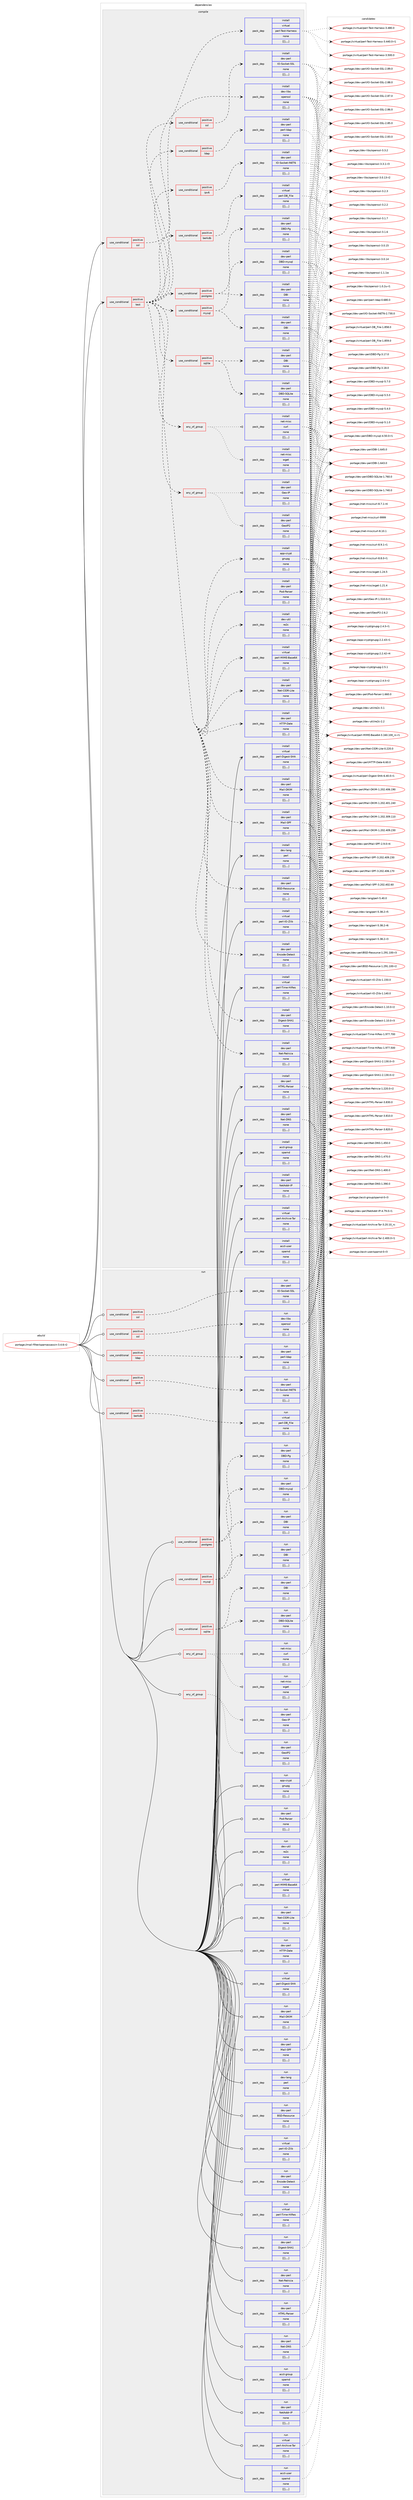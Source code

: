 digraph prolog {

# *************
# Graph options
# *************

newrank=true;
concentrate=true;
compound=true;
graph [rankdir=LR,fontname=Helvetica,fontsize=10,ranksep=1.5];#, ranksep=2.5, nodesep=0.2];
edge  [arrowhead=vee];
node  [fontname=Helvetica,fontsize=10];

# **********
# The ebuild
# **********

subgraph cluster_leftcol {
color=gray;
label=<<i>ebuild</i>>;
id [label="portage://mail-filter/spamassassin-3.4.6-r2", color=red, width=4, href="../mail-filter/spamassassin-3.4.6-r2.svg"];
}

# ****************
# The dependencies
# ****************

subgraph cluster_midcol {
color=gray;
label=<<i>dependencies</i>>;
subgraph cluster_compile {
fillcolor="#eeeeee";
style=filled;
label=<<i>compile</i>>;
subgraph cond75374 {
dependency299460 [label=<<TABLE BORDER="0" CELLBORDER="1" CELLSPACING="0" CELLPADDING="4"><TR><TD ROWSPAN="3" CELLPADDING="10">use_conditional</TD></TR><TR><TD>positive</TD></TR><TR><TD>ssl</TD></TR></TABLE>>, shape=none, color=red];
subgraph pack221544 {
dependency299483 [label=<<TABLE BORDER="0" CELLBORDER="1" CELLSPACING="0" CELLPADDING="4" WIDTH="220"><TR><TD ROWSPAN="6" CELLPADDING="30">pack_dep</TD></TR><TR><TD WIDTH="110">install</TD></TR><TR><TD>dev-libs</TD></TR><TR><TD>openssl</TD></TR><TR><TD>none</TD></TR><TR><TD>[[],,,,]</TD></TR></TABLE>>, shape=none, color=blue];
}
dependency299460:e -> dependency299483:w [weight=20,style="dashed",arrowhead="vee"];
}
id:e -> dependency299460:w [weight=20,style="solid",arrowhead="vee"];
subgraph cond75384 {
dependency299503 [label=<<TABLE BORDER="0" CELLBORDER="1" CELLSPACING="0" CELLPADDING="4"><TR><TD ROWSPAN="3" CELLPADDING="10">use_conditional</TD></TR><TR><TD>positive</TD></TR><TR><TD>test</TD></TR></TABLE>>, shape=none, color=red];
subgraph pack221570 {
dependency299535 [label=<<TABLE BORDER="0" CELLBORDER="1" CELLSPACING="0" CELLPADDING="4" WIDTH="220"><TR><TD ROWSPAN="6" CELLPADDING="30">pack_dep</TD></TR><TR><TD WIDTH="110">install</TD></TR><TR><TD>app-crypt</TD></TR><TR><TD>gnupg</TD></TR><TR><TD>none</TD></TR><TR><TD>[[],,,,]</TD></TR></TABLE>>, shape=none, color=blue];
}
dependency299503:e -> dependency299535:w [weight=20,style="dashed",arrowhead="vee"];
subgraph pack221582 {
dependency299551 [label=<<TABLE BORDER="0" CELLBORDER="1" CELLSPACING="0" CELLPADDING="4" WIDTH="220"><TR><TD ROWSPAN="6" CELLPADDING="30">pack_dep</TD></TR><TR><TD WIDTH="110">install</TD></TR><TR><TD>dev-perl</TD></TR><TR><TD>BSD-Resource</TD></TR><TR><TD>none</TD></TR><TR><TD>[[],,,,]</TD></TR></TABLE>>, shape=none, color=blue];
}
dependency299503:e -> dependency299551:w [weight=20,style="dashed",arrowhead="vee"];
subgraph pack221607 {
dependency299573 [label=<<TABLE BORDER="0" CELLBORDER="1" CELLSPACING="0" CELLPADDING="4" WIDTH="220"><TR><TD ROWSPAN="6" CELLPADDING="30">pack_dep</TD></TR><TR><TD WIDTH="110">install</TD></TR><TR><TD>dev-perl</TD></TR><TR><TD>Digest-SHA1</TD></TR><TR><TD>none</TD></TR><TR><TD>[[],,,,]</TD></TR></TABLE>>, shape=none, color=blue];
}
dependency299503:e -> dependency299573:w [weight=20,style="dashed",arrowhead="vee"];
subgraph pack221610 {
dependency299594 [label=<<TABLE BORDER="0" CELLBORDER="1" CELLSPACING="0" CELLPADDING="4" WIDTH="220"><TR><TD ROWSPAN="6" CELLPADDING="30">pack_dep</TD></TR><TR><TD WIDTH="110">install</TD></TR><TR><TD>dev-perl</TD></TR><TR><TD>Encode-Detect</TD></TR><TR><TD>none</TD></TR><TR><TD>[[],,,,]</TD></TR></TABLE>>, shape=none, color=blue];
}
dependency299503:e -> dependency299594:w [weight=20,style="dashed",arrowhead="vee"];
subgraph any2400 {
dependency299647 [label=<<TABLE BORDER="0" CELLBORDER="1" CELLSPACING="0" CELLPADDING="4"><TR><TD CELLPADDING="10">any_of_group</TD></TR></TABLE>>, shape=none, color=red];subgraph pack221665 {
dependency299660 [label=<<TABLE BORDER="0" CELLBORDER="1" CELLSPACING="0" CELLPADDING="4" WIDTH="220"><TR><TD ROWSPAN="6" CELLPADDING="30">pack_dep</TD></TR><TR><TD WIDTH="110">install</TD></TR><TR><TD>dev-perl</TD></TR><TR><TD>GeoIP2</TD></TR><TR><TD>none</TD></TR><TR><TD>[[],,,,]</TD></TR></TABLE>>, shape=none, color=blue];
}
dependency299647:e -> dependency299660:w [weight=20,style="dotted",arrowhead="oinv"];
subgraph pack221705 {
dependency299726 [label=<<TABLE BORDER="0" CELLBORDER="1" CELLSPACING="0" CELLPADDING="4" WIDTH="220"><TR><TD ROWSPAN="6" CELLPADDING="30">pack_dep</TD></TR><TR><TD WIDTH="110">install</TD></TR><TR><TD>dev-perl</TD></TR><TR><TD>Geo-IP</TD></TR><TR><TD>none</TD></TR><TR><TD>[[],,,,]</TD></TR></TABLE>>, shape=none, color=blue];
}
dependency299647:e -> dependency299726:w [weight=20,style="dotted",arrowhead="oinv"];
}
dependency299503:e -> dependency299647:w [weight=20,style="dashed",arrowhead="vee"];
subgraph pack221720 {
dependency299731 [label=<<TABLE BORDER="0" CELLBORDER="1" CELLSPACING="0" CELLPADDING="4" WIDTH="220"><TR><TD ROWSPAN="6" CELLPADDING="30">pack_dep</TD></TR><TR><TD WIDTH="110">install</TD></TR><TR><TD>dev-perl</TD></TR><TR><TD>HTTP-Date</TD></TR><TR><TD>none</TD></TR><TR><TD>[[],,,,]</TD></TR></TABLE>>, shape=none, color=blue];
}
dependency299503:e -> dependency299731:w [weight=20,style="dashed",arrowhead="vee"];
subgraph pack221722 {
dependency299747 [label=<<TABLE BORDER="0" CELLBORDER="1" CELLSPACING="0" CELLPADDING="4" WIDTH="220"><TR><TD ROWSPAN="6" CELLPADDING="30">pack_dep</TD></TR><TR><TD WIDTH="110">install</TD></TR><TR><TD>dev-perl</TD></TR><TR><TD>Mail-DKIM</TD></TR><TR><TD>none</TD></TR><TR><TD>[[],,,,]</TD></TR></TABLE>>, shape=none, color=blue];
}
dependency299503:e -> dependency299747:w [weight=20,style="dashed",arrowhead="vee"];
subgraph pack221751 {
dependency299796 [label=<<TABLE BORDER="0" CELLBORDER="1" CELLSPACING="0" CELLPADDING="4" WIDTH="220"><TR><TD ROWSPAN="6" CELLPADDING="30">pack_dep</TD></TR><TR><TD WIDTH="110">install</TD></TR><TR><TD>dev-perl</TD></TR><TR><TD>Mail-SPF</TD></TR><TR><TD>none</TD></TR><TR><TD>[[],,,,]</TD></TR></TABLE>>, shape=none, color=blue];
}
dependency299503:e -> dependency299796:w [weight=20,style="dashed",arrowhead="vee"];
subgraph pack221779 {
dependency299815 [label=<<TABLE BORDER="0" CELLBORDER="1" CELLSPACING="0" CELLPADDING="4" WIDTH="220"><TR><TD ROWSPAN="6" CELLPADDING="30">pack_dep</TD></TR><TR><TD WIDTH="110">install</TD></TR><TR><TD>dev-perl</TD></TR><TR><TD>Net-Patricia</TD></TR><TR><TD>none</TD></TR><TR><TD>[[],,,,]</TD></TR></TABLE>>, shape=none, color=blue];
}
dependency299503:e -> dependency299815:w [weight=20,style="dashed",arrowhead="vee"];
subgraph pack221804 {
dependency299847 [label=<<TABLE BORDER="0" CELLBORDER="1" CELLSPACING="0" CELLPADDING="4" WIDTH="220"><TR><TD ROWSPAN="6" CELLPADDING="30">pack_dep</TD></TR><TR><TD WIDTH="110">install</TD></TR><TR><TD>dev-perl</TD></TR><TR><TD>Net-CIDR-Lite</TD></TR><TR><TD>none</TD></TR><TR><TD>[[],,,,]</TD></TR></TABLE>>, shape=none, color=blue];
}
dependency299503:e -> dependency299847:w [weight=20,style="dashed",arrowhead="vee"];
subgraph pack221816 {
dependency299878 [label=<<TABLE BORDER="0" CELLBORDER="1" CELLSPACING="0" CELLPADDING="4" WIDTH="220"><TR><TD ROWSPAN="6" CELLPADDING="30">pack_dep</TD></TR><TR><TD WIDTH="110">install</TD></TR><TR><TD>dev-util</TD></TR><TR><TD>re2c</TD></TR><TR><TD>none</TD></TR><TR><TD>[[],,,,]</TD></TR></TABLE>>, shape=none, color=blue];
}
dependency299503:e -> dependency299878:w [weight=20,style="dashed",arrowhead="vee"];
subgraph any2404 {
dependency299881 [label=<<TABLE BORDER="0" CELLBORDER="1" CELLSPACING="0" CELLPADDING="4"><TR><TD CELLPADDING="10">any_of_group</TD></TR></TABLE>>, shape=none, color=red];subgraph pack221873 {
dependency299940 [label=<<TABLE BORDER="0" CELLBORDER="1" CELLSPACING="0" CELLPADDING="4" WIDTH="220"><TR><TD ROWSPAN="6" CELLPADDING="30">pack_dep</TD></TR><TR><TD WIDTH="110">install</TD></TR><TR><TD>net-misc</TD></TR><TR><TD>wget</TD></TR><TR><TD>none</TD></TR><TR><TD>[[],,,,]</TD></TR></TABLE>>, shape=none, color=blue];
}
dependency299881:e -> dependency299940:w [weight=20,style="dotted",arrowhead="oinv"];
subgraph pack221910 {
dependency299993 [label=<<TABLE BORDER="0" CELLBORDER="1" CELLSPACING="0" CELLPADDING="4" WIDTH="220"><TR><TD ROWSPAN="6" CELLPADDING="30">pack_dep</TD></TR><TR><TD WIDTH="110">install</TD></TR><TR><TD>net-misc</TD></TR><TR><TD>curl</TD></TR><TR><TD>none</TD></TR><TR><TD>[[],,,,]</TD></TR></TABLE>>, shape=none, color=blue];
}
dependency299881:e -> dependency299993:w [weight=20,style="dotted",arrowhead="oinv"];
}
dependency299503:e -> dependency299881:w [weight=20,style="dashed",arrowhead="vee"];
subgraph pack221926 {
dependency300009 [label=<<TABLE BORDER="0" CELLBORDER="1" CELLSPACING="0" CELLPADDING="4" WIDTH="220"><TR><TD ROWSPAN="6" CELLPADDING="30">pack_dep</TD></TR><TR><TD WIDTH="110">install</TD></TR><TR><TD>virtual</TD></TR><TR><TD>perl-MIME-Base64</TD></TR><TR><TD>none</TD></TR><TR><TD>[[],,,,]</TD></TR></TABLE>>, shape=none, color=blue];
}
dependency299503:e -> dependency300009:w [weight=20,style="dashed",arrowhead="vee"];
subgraph pack221974 {
dependency300053 [label=<<TABLE BORDER="0" CELLBORDER="1" CELLSPACING="0" CELLPADDING="4" WIDTH="220"><TR><TD ROWSPAN="6" CELLPADDING="30">pack_dep</TD></TR><TR><TD WIDTH="110">install</TD></TR><TR><TD>dev-perl</TD></TR><TR><TD>Pod-Parser</TD></TR><TR><TD>none</TD></TR><TR><TD>[[],,,,]</TD></TR></TABLE>>, shape=none, color=blue];
}
dependency299503:e -> dependency300053:w [weight=20,style="dashed",arrowhead="vee"];
subgraph cond75520 {
dependency300085 [label=<<TABLE BORDER="0" CELLBORDER="1" CELLSPACING="0" CELLPADDING="4"><TR><TD ROWSPAN="3" CELLPADDING="10">use_conditional</TD></TR><TR><TD>positive</TD></TR><TR><TD>berkdb</TD></TR></TABLE>>, shape=none, color=red];
subgraph pack222006 {
dependency300116 [label=<<TABLE BORDER="0" CELLBORDER="1" CELLSPACING="0" CELLPADDING="4" WIDTH="220"><TR><TD ROWSPAN="6" CELLPADDING="30">pack_dep</TD></TR><TR><TD WIDTH="110">install</TD></TR><TR><TD>virtual</TD></TR><TR><TD>perl-DB_File</TD></TR><TR><TD>none</TD></TR><TR><TD>[[],,,,]</TD></TR></TABLE>>, shape=none, color=blue];
}
dependency300085:e -> dependency300116:w [weight=20,style="dashed",arrowhead="vee"];
}
dependency299503:e -> dependency300085:w [weight=20,style="dashed",arrowhead="vee"];
subgraph cond75539 {
dependency300139 [label=<<TABLE BORDER="0" CELLBORDER="1" CELLSPACING="0" CELLPADDING="4"><TR><TD ROWSPAN="3" CELLPADDING="10">use_conditional</TD></TR><TR><TD>positive</TD></TR><TR><TD>ipv6</TD></TR></TABLE>>, shape=none, color=red];
subgraph pack222026 {
dependency300140 [label=<<TABLE BORDER="0" CELLBORDER="1" CELLSPACING="0" CELLPADDING="4" WIDTH="220"><TR><TD ROWSPAN="6" CELLPADDING="30">pack_dep</TD></TR><TR><TD WIDTH="110">install</TD></TR><TR><TD>dev-perl</TD></TR><TR><TD>IO-Socket-INET6</TD></TR><TR><TD>none</TD></TR><TR><TD>[[],,,,]</TD></TR></TABLE>>, shape=none, color=blue];
}
dependency300139:e -> dependency300140:w [weight=20,style="dashed",arrowhead="vee"];
}
dependency299503:e -> dependency300139:w [weight=20,style="dashed",arrowhead="vee"];
subgraph cond75547 {
dependency300157 [label=<<TABLE BORDER="0" CELLBORDER="1" CELLSPACING="0" CELLPADDING="4"><TR><TD ROWSPAN="3" CELLPADDING="10">use_conditional</TD></TR><TR><TD>positive</TD></TR><TR><TD>ldap</TD></TR></TABLE>>, shape=none, color=red];
subgraph pack222044 {
dependency300176 [label=<<TABLE BORDER="0" CELLBORDER="1" CELLSPACING="0" CELLPADDING="4" WIDTH="220"><TR><TD ROWSPAN="6" CELLPADDING="30">pack_dep</TD></TR><TR><TD WIDTH="110">install</TD></TR><TR><TD>dev-perl</TD></TR><TR><TD>perl-ldap</TD></TR><TR><TD>none</TD></TR><TR><TD>[[],,,,]</TD></TR></TABLE>>, shape=none, color=blue];
}
dependency300157:e -> dependency300176:w [weight=20,style="dashed",arrowhead="vee"];
}
dependency299503:e -> dependency300157:w [weight=20,style="dashed",arrowhead="vee"];
subgraph cond75554 {
dependency300194 [label=<<TABLE BORDER="0" CELLBORDER="1" CELLSPACING="0" CELLPADDING="4"><TR><TD ROWSPAN="3" CELLPADDING="10">use_conditional</TD></TR><TR><TD>positive</TD></TR><TR><TD>mysql</TD></TR></TABLE>>, shape=none, color=red];
subgraph pack222065 {
dependency300195 [label=<<TABLE BORDER="0" CELLBORDER="1" CELLSPACING="0" CELLPADDING="4" WIDTH="220"><TR><TD ROWSPAN="6" CELLPADDING="30">pack_dep</TD></TR><TR><TD WIDTH="110">install</TD></TR><TR><TD>dev-perl</TD></TR><TR><TD>DBI</TD></TR><TR><TD>none</TD></TR><TR><TD>[[],,,,]</TD></TR></TABLE>>, shape=none, color=blue];
}
dependency300194:e -> dependency300195:w [weight=20,style="dashed",arrowhead="vee"];
subgraph pack222068 {
dependency300229 [label=<<TABLE BORDER="0" CELLBORDER="1" CELLSPACING="0" CELLPADDING="4" WIDTH="220"><TR><TD ROWSPAN="6" CELLPADDING="30">pack_dep</TD></TR><TR><TD WIDTH="110">install</TD></TR><TR><TD>dev-perl</TD></TR><TR><TD>DBD-mysql</TD></TR><TR><TD>none</TD></TR><TR><TD>[[],,,,]</TD></TR></TABLE>>, shape=none, color=blue];
}
dependency300194:e -> dependency300229:w [weight=20,style="dashed",arrowhead="vee"];
}
dependency299503:e -> dependency300194:w [weight=20,style="dashed",arrowhead="vee"];
subgraph cond75582 {
dependency300297 [label=<<TABLE BORDER="0" CELLBORDER="1" CELLSPACING="0" CELLPADDING="4"><TR><TD ROWSPAN="3" CELLPADDING="10">use_conditional</TD></TR><TR><TD>positive</TD></TR><TR><TD>postgres</TD></TR></TABLE>>, shape=none, color=red];
subgraph pack222140 {
dependency300323 [label=<<TABLE BORDER="0" CELLBORDER="1" CELLSPACING="0" CELLPADDING="4" WIDTH="220"><TR><TD ROWSPAN="6" CELLPADDING="30">pack_dep</TD></TR><TR><TD WIDTH="110">install</TD></TR><TR><TD>dev-perl</TD></TR><TR><TD>DBI</TD></TR><TR><TD>none</TD></TR><TR><TD>[[],,,,]</TD></TR></TABLE>>, shape=none, color=blue];
}
dependency300297:e -> dependency300323:w [weight=20,style="dashed",arrowhead="vee"];
subgraph pack222153 {
dependency300362 [label=<<TABLE BORDER="0" CELLBORDER="1" CELLSPACING="0" CELLPADDING="4" WIDTH="220"><TR><TD ROWSPAN="6" CELLPADDING="30">pack_dep</TD></TR><TR><TD WIDTH="110">install</TD></TR><TR><TD>dev-perl</TD></TR><TR><TD>DBD-Pg</TD></TR><TR><TD>none</TD></TR><TR><TD>[[],,,,]</TD></TR></TABLE>>, shape=none, color=blue];
}
dependency300297:e -> dependency300362:w [weight=20,style="dashed",arrowhead="vee"];
}
dependency299503:e -> dependency300297:w [weight=20,style="dashed",arrowhead="vee"];
subgraph cond75628 {
dependency300401 [label=<<TABLE BORDER="0" CELLBORDER="1" CELLSPACING="0" CELLPADDING="4"><TR><TD ROWSPAN="3" CELLPADDING="10">use_conditional</TD></TR><TR><TD>positive</TD></TR><TR><TD>sqlite</TD></TR></TABLE>>, shape=none, color=red];
subgraph pack222211 {
dependency300404 [label=<<TABLE BORDER="0" CELLBORDER="1" CELLSPACING="0" CELLPADDING="4" WIDTH="220"><TR><TD ROWSPAN="6" CELLPADDING="30">pack_dep</TD></TR><TR><TD WIDTH="110">install</TD></TR><TR><TD>dev-perl</TD></TR><TR><TD>DBI</TD></TR><TR><TD>none</TD></TR><TR><TD>[[],,,,]</TD></TR></TABLE>>, shape=none, color=blue];
}
dependency300401:e -> dependency300404:w [weight=20,style="dashed",arrowhead="vee"];
subgraph pack222212 {
dependency300406 [label=<<TABLE BORDER="0" CELLBORDER="1" CELLSPACING="0" CELLPADDING="4" WIDTH="220"><TR><TD ROWSPAN="6" CELLPADDING="30">pack_dep</TD></TR><TR><TD WIDTH="110">install</TD></TR><TR><TD>dev-perl</TD></TR><TR><TD>DBD-SQLite</TD></TR><TR><TD>none</TD></TR><TR><TD>[[],,,,]</TD></TR></TABLE>>, shape=none, color=blue];
}
dependency300401:e -> dependency300406:w [weight=20,style="dashed",arrowhead="vee"];
}
dependency299503:e -> dependency300401:w [weight=20,style="dashed",arrowhead="vee"];
subgraph cond75643 {
dependency300478 [label=<<TABLE BORDER="0" CELLBORDER="1" CELLSPACING="0" CELLPADDING="4"><TR><TD ROWSPAN="3" CELLPADDING="10">use_conditional</TD></TR><TR><TD>positive</TD></TR><TR><TD>ssl</TD></TR></TABLE>>, shape=none, color=red];
subgraph pack222267 {
dependency300538 [label=<<TABLE BORDER="0" CELLBORDER="1" CELLSPACING="0" CELLPADDING="4" WIDTH="220"><TR><TD ROWSPAN="6" CELLPADDING="30">pack_dep</TD></TR><TR><TD WIDTH="110">install</TD></TR><TR><TD>dev-perl</TD></TR><TR><TD>IO-Socket-SSL</TD></TR><TR><TD>none</TD></TR><TR><TD>[[],,,,]</TD></TR></TABLE>>, shape=none, color=blue];
}
dependency300478:e -> dependency300538:w [weight=20,style="dashed",arrowhead="vee"];
}
dependency299503:e -> dependency300478:w [weight=20,style="dashed",arrowhead="vee"];
subgraph pack222306 {
dependency300541 [label=<<TABLE BORDER="0" CELLBORDER="1" CELLSPACING="0" CELLPADDING="4" WIDTH="220"><TR><TD ROWSPAN="6" CELLPADDING="30">pack_dep</TD></TR><TR><TD WIDTH="110">install</TD></TR><TR><TD>virtual</TD></TR><TR><TD>perl-Test-Harness</TD></TR><TR><TD>none</TD></TR><TR><TD>[[],,,,]</TD></TR></TABLE>>, shape=none, color=blue];
}
dependency299503:e -> dependency300541:w [weight=20,style="dashed",arrowhead="vee"];
}
id:e -> dependency299503:w [weight=20,style="solid",arrowhead="vee"];
subgraph pack222310 {
dependency300547 [label=<<TABLE BORDER="0" CELLBORDER="1" CELLSPACING="0" CELLPADDING="4" WIDTH="220"><TR><TD ROWSPAN="6" CELLPADDING="30">pack_dep</TD></TR><TR><TD WIDTH="110">install</TD></TR><TR><TD>acct-group</TD></TR><TR><TD>spamd</TD></TR><TR><TD>none</TD></TR><TR><TD>[[],,,,]</TD></TR></TABLE>>, shape=none, color=blue];
}
id:e -> dependency300547:w [weight=20,style="solid",arrowhead="vee"];
subgraph pack222325 {
dependency300608 [label=<<TABLE BORDER="0" CELLBORDER="1" CELLSPACING="0" CELLPADDING="4" WIDTH="220"><TR><TD ROWSPAN="6" CELLPADDING="30">pack_dep</TD></TR><TR><TD WIDTH="110">install</TD></TR><TR><TD>acct-user</TD></TR><TR><TD>spamd</TD></TR><TR><TD>none</TD></TR><TR><TD>[[],,,,]</TD></TR></TABLE>>, shape=none, color=blue];
}
id:e -> dependency300608:w [weight=20,style="solid",arrowhead="vee"];
subgraph pack222366 {
dependency300627 [label=<<TABLE BORDER="0" CELLBORDER="1" CELLSPACING="0" CELLPADDING="4" WIDTH="220"><TR><TD ROWSPAN="6" CELLPADDING="30">pack_dep</TD></TR><TR><TD WIDTH="110">install</TD></TR><TR><TD>dev-lang</TD></TR><TR><TD>perl</TD></TR><TR><TD>none</TD></TR><TR><TD>[[],,,,]</TD></TR></TABLE>>, shape=none, color=blue];
}
id:e -> dependency300627:w [weight=20,style="solid",arrowhead="vee"];
subgraph pack222380 {
dependency300687 [label=<<TABLE BORDER="0" CELLBORDER="1" CELLSPACING="0" CELLPADDING="4" WIDTH="220"><TR><TD ROWSPAN="6" CELLPADDING="30">pack_dep</TD></TR><TR><TD WIDTH="110">install</TD></TR><TR><TD>dev-perl</TD></TR><TR><TD>HTML-Parser</TD></TR><TR><TD>none</TD></TR><TR><TD>[[],,,,]</TD></TR></TABLE>>, shape=none, color=blue];
}
id:e -> dependency300687:w [weight=20,style="solid",arrowhead="vee"];
subgraph pack222432 {
dependency300804 [label=<<TABLE BORDER="0" CELLBORDER="1" CELLSPACING="0" CELLPADDING="4" WIDTH="220"><TR><TD ROWSPAN="6" CELLPADDING="30">pack_dep</TD></TR><TR><TD WIDTH="110">install</TD></TR><TR><TD>dev-perl</TD></TR><TR><TD>Net-DNS</TD></TR><TR><TD>none</TD></TR><TR><TD>[[],,,,]</TD></TR></TABLE>>, shape=none, color=blue];
}
id:e -> dependency300804:w [weight=20,style="solid",arrowhead="vee"];
subgraph pack222518 {
dependency300941 [label=<<TABLE BORDER="0" CELLBORDER="1" CELLSPACING="0" CELLPADDING="4" WIDTH="220"><TR><TD ROWSPAN="6" CELLPADDING="30">pack_dep</TD></TR><TR><TD WIDTH="110">install</TD></TR><TR><TD>dev-perl</TD></TR><TR><TD>NetAddr-IP</TD></TR><TR><TD>none</TD></TR><TR><TD>[[],,,,]</TD></TR></TABLE>>, shape=none, color=blue];
}
id:e -> dependency300941:w [weight=20,style="solid",arrowhead="vee"];
subgraph pack222607 {
dependency301046 [label=<<TABLE BORDER="0" CELLBORDER="1" CELLSPACING="0" CELLPADDING="4" WIDTH="220"><TR><TD ROWSPAN="6" CELLPADDING="30">pack_dep</TD></TR><TR><TD WIDTH="110">install</TD></TR><TR><TD>virtual</TD></TR><TR><TD>perl-Archive-Tar</TD></TR><TR><TD>none</TD></TR><TR><TD>[[],,,,]</TD></TR></TABLE>>, shape=none, color=blue];
}
id:e -> dependency301046:w [weight=20,style="solid",arrowhead="vee"];
subgraph pack222704 {
dependency301179 [label=<<TABLE BORDER="0" CELLBORDER="1" CELLSPACING="0" CELLPADDING="4" WIDTH="220"><TR><TD ROWSPAN="6" CELLPADDING="30">pack_dep</TD></TR><TR><TD WIDTH="110">install</TD></TR><TR><TD>virtual</TD></TR><TR><TD>perl-Digest-SHA</TD></TR><TR><TD>none</TD></TR><TR><TD>[[],,,,]</TD></TR></TABLE>>, shape=none, color=blue];
}
id:e -> dependency301179:w [weight=20,style="solid",arrowhead="vee"];
subgraph pack222783 {
dependency301228 [label=<<TABLE BORDER="0" CELLBORDER="1" CELLSPACING="0" CELLPADDING="4" WIDTH="220"><TR><TD ROWSPAN="6" CELLPADDING="30">pack_dep</TD></TR><TR><TD WIDTH="110">install</TD></TR><TR><TD>virtual</TD></TR><TR><TD>perl-IO-Zlib</TD></TR><TR><TD>none</TD></TR><TR><TD>[[],,,,]</TD></TR></TABLE>>, shape=none, color=blue];
}
id:e -> dependency301228:w [weight=20,style="solid",arrowhead="vee"];
subgraph pack222894 {
dependency301360 [label=<<TABLE BORDER="0" CELLBORDER="1" CELLSPACING="0" CELLPADDING="4" WIDTH="220"><TR><TD ROWSPAN="6" CELLPADDING="30">pack_dep</TD></TR><TR><TD WIDTH="110">install</TD></TR><TR><TD>virtual</TD></TR><TR><TD>perl-Time-HiRes</TD></TR><TR><TD>none</TD></TR><TR><TD>[[],,,,]</TD></TR></TABLE>>, shape=none, color=blue];
}
id:e -> dependency301360:w [weight=20,style="solid",arrowhead="vee"];
}
subgraph cluster_compileandrun {
fillcolor="#eeeeee";
style=filled;
label=<<i>compile and run</i>>;
}
subgraph cluster_run {
fillcolor="#eeeeee";
style=filled;
label=<<i>run</i>>;
subgraph any2425 {
dependency301437 [label=<<TABLE BORDER="0" CELLBORDER="1" CELLSPACING="0" CELLPADDING="4"><TR><TD CELLPADDING="10">any_of_group</TD></TR></TABLE>>, shape=none, color=red];subgraph pack222984 {
dependency301489 [label=<<TABLE BORDER="0" CELLBORDER="1" CELLSPACING="0" CELLPADDING="4" WIDTH="220"><TR><TD ROWSPAN="6" CELLPADDING="30">pack_dep</TD></TR><TR><TD WIDTH="110">run</TD></TR><TR><TD>dev-perl</TD></TR><TR><TD>GeoIP2</TD></TR><TR><TD>none</TD></TR><TR><TD>[[],,,,]</TD></TR></TABLE>>, shape=none, color=blue];
}
dependency301437:e -> dependency301489:w [weight=20,style="dotted",arrowhead="oinv"];
subgraph pack223035 {
dependency301584 [label=<<TABLE BORDER="0" CELLBORDER="1" CELLSPACING="0" CELLPADDING="4" WIDTH="220"><TR><TD ROWSPAN="6" CELLPADDING="30">pack_dep</TD></TR><TR><TD WIDTH="110">run</TD></TR><TR><TD>dev-perl</TD></TR><TR><TD>Geo-IP</TD></TR><TR><TD>none</TD></TR><TR><TD>[[],,,,]</TD></TR></TABLE>>, shape=none, color=blue];
}
dependency301437:e -> dependency301584:w [weight=20,style="dotted",arrowhead="oinv"];
}
id:e -> dependency301437:w [weight=20,style="solid",arrowhead="odot"];
subgraph any2429 {
dependency301637 [label=<<TABLE BORDER="0" CELLBORDER="1" CELLSPACING="0" CELLPADDING="4"><TR><TD CELLPADDING="10">any_of_group</TD></TR></TABLE>>, shape=none, color=red];subgraph pack223095 {
dependency301686 [label=<<TABLE BORDER="0" CELLBORDER="1" CELLSPACING="0" CELLPADDING="4" WIDTH="220"><TR><TD ROWSPAN="6" CELLPADDING="30">pack_dep</TD></TR><TR><TD WIDTH="110">run</TD></TR><TR><TD>net-misc</TD></TR><TR><TD>wget</TD></TR><TR><TD>none</TD></TR><TR><TD>[[],,,,]</TD></TR></TABLE>>, shape=none, color=blue];
}
dependency301637:e -> dependency301686:w [weight=20,style="dotted",arrowhead="oinv"];
subgraph pack223124 {
dependency301692 [label=<<TABLE BORDER="0" CELLBORDER="1" CELLSPACING="0" CELLPADDING="4" WIDTH="220"><TR><TD ROWSPAN="6" CELLPADDING="30">pack_dep</TD></TR><TR><TD WIDTH="110">run</TD></TR><TR><TD>net-misc</TD></TR><TR><TD>curl</TD></TR><TR><TD>none</TD></TR><TR><TD>[[],,,,]</TD></TR></TABLE>>, shape=none, color=blue];
}
dependency301637:e -> dependency301692:w [weight=20,style="dotted",arrowhead="oinv"];
}
id:e -> dependency301637:w [weight=20,style="solid",arrowhead="odot"];
subgraph cond75985 {
dependency301723 [label=<<TABLE BORDER="0" CELLBORDER="1" CELLSPACING="0" CELLPADDING="4"><TR><TD ROWSPAN="3" CELLPADDING="10">use_conditional</TD></TR><TR><TD>positive</TD></TR><TR><TD>berkdb</TD></TR></TABLE>>, shape=none, color=red];
subgraph pack223164 {
dependency301790 [label=<<TABLE BORDER="0" CELLBORDER="1" CELLSPACING="0" CELLPADDING="4" WIDTH="220"><TR><TD ROWSPAN="6" CELLPADDING="30">pack_dep</TD></TR><TR><TD WIDTH="110">run</TD></TR><TR><TD>virtual</TD></TR><TR><TD>perl-DB_File</TD></TR><TR><TD>none</TD></TR><TR><TD>[[],,,,]</TD></TR></TABLE>>, shape=none, color=blue];
}
dependency301723:e -> dependency301790:w [weight=20,style="dashed",arrowhead="vee"];
}
id:e -> dependency301723:w [weight=20,style="solid",arrowhead="odot"];
subgraph cond76025 {
dependency301898 [label=<<TABLE BORDER="0" CELLBORDER="1" CELLSPACING="0" CELLPADDING="4"><TR><TD ROWSPAN="3" CELLPADDING="10">use_conditional</TD></TR><TR><TD>positive</TD></TR><TR><TD>ipv6</TD></TR></TABLE>>, shape=none, color=red];
subgraph pack223294 {
dependency301945 [label=<<TABLE BORDER="0" CELLBORDER="1" CELLSPACING="0" CELLPADDING="4" WIDTH="220"><TR><TD ROWSPAN="6" CELLPADDING="30">pack_dep</TD></TR><TR><TD WIDTH="110">run</TD></TR><TR><TD>dev-perl</TD></TR><TR><TD>IO-Socket-INET6</TD></TR><TR><TD>none</TD></TR><TR><TD>[[],,,,]</TD></TR></TABLE>>, shape=none, color=blue];
}
dependency301898:e -> dependency301945:w [weight=20,style="dashed",arrowhead="vee"];
}
id:e -> dependency301898:w [weight=20,style="solid",arrowhead="odot"];
subgraph cond76061 {
dependency301973 [label=<<TABLE BORDER="0" CELLBORDER="1" CELLSPACING="0" CELLPADDING="4"><TR><TD ROWSPAN="3" CELLPADDING="10">use_conditional</TD></TR><TR><TD>positive</TD></TR><TR><TD>ldap</TD></TR></TABLE>>, shape=none, color=red];
subgraph pack223364 {
dependency302020 [label=<<TABLE BORDER="0" CELLBORDER="1" CELLSPACING="0" CELLPADDING="4" WIDTH="220"><TR><TD ROWSPAN="6" CELLPADDING="30">pack_dep</TD></TR><TR><TD WIDTH="110">run</TD></TR><TR><TD>dev-perl</TD></TR><TR><TD>perl-ldap</TD></TR><TR><TD>none</TD></TR><TR><TD>[[],,,,]</TD></TR></TABLE>>, shape=none, color=blue];
}
dependency301973:e -> dependency302020:w [weight=20,style="dashed",arrowhead="vee"];
}
id:e -> dependency301973:w [weight=20,style="solid",arrowhead="odot"];
subgraph cond76069 {
dependency302045 [label=<<TABLE BORDER="0" CELLBORDER="1" CELLSPACING="0" CELLPADDING="4"><TR><TD ROWSPAN="3" CELLPADDING="10">use_conditional</TD></TR><TR><TD>positive</TD></TR><TR><TD>mysql</TD></TR></TABLE>>, shape=none, color=red];
subgraph pack223414 {
dependency302101 [label=<<TABLE BORDER="0" CELLBORDER="1" CELLSPACING="0" CELLPADDING="4" WIDTH="220"><TR><TD ROWSPAN="6" CELLPADDING="30">pack_dep</TD></TR><TR><TD WIDTH="110">run</TD></TR><TR><TD>dev-perl</TD></TR><TR><TD>DBI</TD></TR><TR><TD>none</TD></TR><TR><TD>[[],,,,]</TD></TR></TABLE>>, shape=none, color=blue];
}
dependency302045:e -> dependency302101:w [weight=20,style="dashed",arrowhead="vee"];
subgraph pack223432 {
dependency302126 [label=<<TABLE BORDER="0" CELLBORDER="1" CELLSPACING="0" CELLPADDING="4" WIDTH="220"><TR><TD ROWSPAN="6" CELLPADDING="30">pack_dep</TD></TR><TR><TD WIDTH="110">run</TD></TR><TR><TD>dev-perl</TD></TR><TR><TD>DBD-mysql</TD></TR><TR><TD>none</TD></TR><TR><TD>[[],,,,]</TD></TR></TABLE>>, shape=none, color=blue];
}
dependency302045:e -> dependency302126:w [weight=20,style="dashed",arrowhead="vee"];
}
id:e -> dependency302045:w [weight=20,style="solid",arrowhead="odot"];
subgraph cond76098 {
dependency302146 [label=<<TABLE BORDER="0" CELLBORDER="1" CELLSPACING="0" CELLPADDING="4"><TR><TD ROWSPAN="3" CELLPADDING="10">use_conditional</TD></TR><TR><TD>positive</TD></TR><TR><TD>postgres</TD></TR></TABLE>>, shape=none, color=red];
subgraph pack223465 {
dependency302148 [label=<<TABLE BORDER="0" CELLBORDER="1" CELLSPACING="0" CELLPADDING="4" WIDTH="220"><TR><TD ROWSPAN="6" CELLPADDING="30">pack_dep</TD></TR><TR><TD WIDTH="110">run</TD></TR><TR><TD>dev-perl</TD></TR><TR><TD>DBI</TD></TR><TR><TD>none</TD></TR><TR><TD>[[],,,,]</TD></TR></TABLE>>, shape=none, color=blue];
}
dependency302146:e -> dependency302148:w [weight=20,style="dashed",arrowhead="vee"];
subgraph pack223497 {
dependency302211 [label=<<TABLE BORDER="0" CELLBORDER="1" CELLSPACING="0" CELLPADDING="4" WIDTH="220"><TR><TD ROWSPAN="6" CELLPADDING="30">pack_dep</TD></TR><TR><TD WIDTH="110">run</TD></TR><TR><TD>dev-perl</TD></TR><TR><TD>DBD-Pg</TD></TR><TR><TD>none</TD></TR><TR><TD>[[],,,,]</TD></TR></TABLE>>, shape=none, color=blue];
}
dependency302146:e -> dependency302211:w [weight=20,style="dashed",arrowhead="vee"];
}
id:e -> dependency302146:w [weight=20,style="solid",arrowhead="odot"];
subgraph cond76131 {
dependency302293 [label=<<TABLE BORDER="0" CELLBORDER="1" CELLSPACING="0" CELLPADDING="4"><TR><TD ROWSPAN="3" CELLPADDING="10">use_conditional</TD></TR><TR><TD>positive</TD></TR><TR><TD>sqlite</TD></TR></TABLE>>, shape=none, color=red];
subgraph pack223572 {
dependency302356 [label=<<TABLE BORDER="0" CELLBORDER="1" CELLSPACING="0" CELLPADDING="4" WIDTH="220"><TR><TD ROWSPAN="6" CELLPADDING="30">pack_dep</TD></TR><TR><TD WIDTH="110">run</TD></TR><TR><TD>dev-perl</TD></TR><TR><TD>DBI</TD></TR><TR><TD>none</TD></TR><TR><TD>[[],,,,]</TD></TR></TABLE>>, shape=none, color=blue];
}
dependency302293:e -> dependency302356:w [weight=20,style="dashed",arrowhead="vee"];
subgraph pack223632 {
dependency302429 [label=<<TABLE BORDER="0" CELLBORDER="1" CELLSPACING="0" CELLPADDING="4" WIDTH="220"><TR><TD ROWSPAN="6" CELLPADDING="30">pack_dep</TD></TR><TR><TD WIDTH="110">run</TD></TR><TR><TD>dev-perl</TD></TR><TR><TD>DBD-SQLite</TD></TR><TR><TD>none</TD></TR><TR><TD>[[],,,,]</TD></TR></TABLE>>, shape=none, color=blue];
}
dependency302293:e -> dependency302429:w [weight=20,style="dashed",arrowhead="vee"];
}
id:e -> dependency302293:w [weight=20,style="solid",arrowhead="odot"];
subgraph cond76165 {
dependency302432 [label=<<TABLE BORDER="0" CELLBORDER="1" CELLSPACING="0" CELLPADDING="4"><TR><TD ROWSPAN="3" CELLPADDING="10">use_conditional</TD></TR><TR><TD>positive</TD></TR><TR><TD>ssl</TD></TR></TABLE>>, shape=none, color=red];
subgraph pack223694 {
dependency302485 [label=<<TABLE BORDER="0" CELLBORDER="1" CELLSPACING="0" CELLPADDING="4" WIDTH="220"><TR><TD ROWSPAN="6" CELLPADDING="30">pack_dep</TD></TR><TR><TD WIDTH="110">run</TD></TR><TR><TD>dev-libs</TD></TR><TR><TD>openssl</TD></TR><TR><TD>none</TD></TR><TR><TD>[[],,,,]</TD></TR></TABLE>>, shape=none, color=blue];
}
dependency302432:e -> dependency302485:w [weight=20,style="dashed",arrowhead="vee"];
}
id:e -> dependency302432:w [weight=20,style="solid",arrowhead="odot"];
subgraph cond76179 {
dependency302503 [label=<<TABLE BORDER="0" CELLBORDER="1" CELLSPACING="0" CELLPADDING="4"><TR><TD ROWSPAN="3" CELLPADDING="10">use_conditional</TD></TR><TR><TD>positive</TD></TR><TR><TD>ssl</TD></TR></TABLE>>, shape=none, color=red];
subgraph pack223773 {
dependency302543 [label=<<TABLE BORDER="0" CELLBORDER="1" CELLSPACING="0" CELLPADDING="4" WIDTH="220"><TR><TD ROWSPAN="6" CELLPADDING="30">pack_dep</TD></TR><TR><TD WIDTH="110">run</TD></TR><TR><TD>dev-perl</TD></TR><TR><TD>IO-Socket-SSL</TD></TR><TR><TD>none</TD></TR><TR><TD>[[],,,,]</TD></TR></TABLE>>, shape=none, color=blue];
}
dependency302503:e -> dependency302543:w [weight=20,style="dashed",arrowhead="vee"];
}
id:e -> dependency302503:w [weight=20,style="solid",arrowhead="odot"];
subgraph pack223776 {
dependency302544 [label=<<TABLE BORDER="0" CELLBORDER="1" CELLSPACING="0" CELLPADDING="4" WIDTH="220"><TR><TD ROWSPAN="6" CELLPADDING="30">pack_dep</TD></TR><TR><TD WIDTH="110">run</TD></TR><TR><TD>acct-group</TD></TR><TR><TD>spamd</TD></TR><TR><TD>none</TD></TR><TR><TD>[[],,,,]</TD></TR></TABLE>>, shape=none, color=blue];
}
id:e -> dependency302544:w [weight=20,style="solid",arrowhead="odot"];
subgraph pack223778 {
dependency302568 [label=<<TABLE BORDER="0" CELLBORDER="1" CELLSPACING="0" CELLPADDING="4" WIDTH="220"><TR><TD ROWSPAN="6" CELLPADDING="30">pack_dep</TD></TR><TR><TD WIDTH="110">run</TD></TR><TR><TD>acct-user</TD></TR><TR><TD>spamd</TD></TR><TR><TD>none</TD></TR><TR><TD>[[],,,,]</TD></TR></TABLE>>, shape=none, color=blue];
}
id:e -> dependency302568:w [weight=20,style="solid",arrowhead="odot"];
subgraph pack223797 {
dependency302572 [label=<<TABLE BORDER="0" CELLBORDER="1" CELLSPACING="0" CELLPADDING="4" WIDTH="220"><TR><TD ROWSPAN="6" CELLPADDING="30">pack_dep</TD></TR><TR><TD WIDTH="110">run</TD></TR><TR><TD>app-crypt</TD></TR><TR><TD>gnupg</TD></TR><TR><TD>none</TD></TR><TR><TD>[[],,,,]</TD></TR></TABLE>>, shape=none, color=blue];
}
id:e -> dependency302572:w [weight=20,style="solid",arrowhead="odot"];
subgraph pack223811 {
dependency302593 [label=<<TABLE BORDER="0" CELLBORDER="1" CELLSPACING="0" CELLPADDING="4" WIDTH="220"><TR><TD ROWSPAN="6" CELLPADDING="30">pack_dep</TD></TR><TR><TD WIDTH="110">run</TD></TR><TR><TD>dev-lang</TD></TR><TR><TD>perl</TD></TR><TR><TD>none</TD></TR><TR><TD>[[],,,,]</TD></TR></TABLE>>, shape=none, color=blue];
}
id:e -> dependency302593:w [weight=20,style="solid",arrowhead="odot"];
subgraph pack223876 {
dependency302692 [label=<<TABLE BORDER="0" CELLBORDER="1" CELLSPACING="0" CELLPADDING="4" WIDTH="220"><TR><TD ROWSPAN="6" CELLPADDING="30">pack_dep</TD></TR><TR><TD WIDTH="110">run</TD></TR><TR><TD>dev-perl</TD></TR><TR><TD>BSD-Resource</TD></TR><TR><TD>none</TD></TR><TR><TD>[[],,,,]</TD></TR></TABLE>>, shape=none, color=blue];
}
id:e -> dependency302692:w [weight=20,style="solid",arrowhead="odot"];
subgraph pack223927 {
dependency302738 [label=<<TABLE BORDER="0" CELLBORDER="1" CELLSPACING="0" CELLPADDING="4" WIDTH="220"><TR><TD ROWSPAN="6" CELLPADDING="30">pack_dep</TD></TR><TR><TD WIDTH="110">run</TD></TR><TR><TD>dev-perl</TD></TR><TR><TD>Digest-SHA1</TD></TR><TR><TD>none</TD></TR><TR><TD>[[],,,,]</TD></TR></TABLE>>, shape=none, color=blue];
}
id:e -> dependency302738:w [weight=20,style="solid",arrowhead="odot"];
subgraph pack223930 {
dependency302793 [label=<<TABLE BORDER="0" CELLBORDER="1" CELLSPACING="0" CELLPADDING="4" WIDTH="220"><TR><TD ROWSPAN="6" CELLPADDING="30">pack_dep</TD></TR><TR><TD WIDTH="110">run</TD></TR><TR><TD>dev-perl</TD></TR><TR><TD>Encode-Detect</TD></TR><TR><TD>none</TD></TR><TR><TD>[[],,,,]</TD></TR></TABLE>>, shape=none, color=blue];
}
id:e -> dependency302793:w [weight=20,style="solid",arrowhead="odot"];
subgraph pack223974 {
dependency302850 [label=<<TABLE BORDER="0" CELLBORDER="1" CELLSPACING="0" CELLPADDING="4" WIDTH="220"><TR><TD ROWSPAN="6" CELLPADDING="30">pack_dep</TD></TR><TR><TD WIDTH="110">run</TD></TR><TR><TD>dev-perl</TD></TR><TR><TD>HTML-Parser</TD></TR><TR><TD>none</TD></TR><TR><TD>[[],,,,]</TD></TR></TABLE>>, shape=none, color=blue];
}
id:e -> dependency302850:w [weight=20,style="solid",arrowhead="odot"];
subgraph pack224018 {
dependency302902 [label=<<TABLE BORDER="0" CELLBORDER="1" CELLSPACING="0" CELLPADDING="4" WIDTH="220"><TR><TD ROWSPAN="6" CELLPADDING="30">pack_dep</TD></TR><TR><TD WIDTH="110">run</TD></TR><TR><TD>dev-perl</TD></TR><TR><TD>HTTP-Date</TD></TR><TR><TD>none</TD></TR><TR><TD>[[],,,,]</TD></TR></TABLE>>, shape=none, color=blue];
}
id:e -> dependency302902:w [weight=20,style="solid",arrowhead="odot"];
subgraph pack224062 {
dependency302908 [label=<<TABLE BORDER="0" CELLBORDER="1" CELLSPACING="0" CELLPADDING="4" WIDTH="220"><TR><TD ROWSPAN="6" CELLPADDING="30">pack_dep</TD></TR><TR><TD WIDTH="110">run</TD></TR><TR><TD>dev-perl</TD></TR><TR><TD>Mail-DKIM</TD></TR><TR><TD>none</TD></TR><TR><TD>[[],,,,]</TD></TR></TABLE>>, shape=none, color=blue];
}
id:e -> dependency302908:w [weight=20,style="solid",arrowhead="odot"];
subgraph pack224065 {
dependency302923 [label=<<TABLE BORDER="0" CELLBORDER="1" CELLSPACING="0" CELLPADDING="4" WIDTH="220"><TR><TD ROWSPAN="6" CELLPADDING="30">pack_dep</TD></TR><TR><TD WIDTH="110">run</TD></TR><TR><TD>dev-perl</TD></TR><TR><TD>Mail-SPF</TD></TR><TR><TD>none</TD></TR><TR><TD>[[],,,,]</TD></TR></TABLE>>, shape=none, color=blue];
}
id:e -> dependency302923:w [weight=20,style="solid",arrowhead="odot"];
subgraph pack224076 {
dependency302925 [label=<<TABLE BORDER="0" CELLBORDER="1" CELLSPACING="0" CELLPADDING="4" WIDTH="220"><TR><TD ROWSPAN="6" CELLPADDING="30">pack_dep</TD></TR><TR><TD WIDTH="110">run</TD></TR><TR><TD>dev-perl</TD></TR><TR><TD>Net-CIDR-Lite</TD></TR><TR><TD>none</TD></TR><TR><TD>[[],,,,]</TD></TR></TABLE>>, shape=none, color=blue];
}
id:e -> dependency302925:w [weight=20,style="solid",arrowhead="odot"];
subgraph pack224078 {
dependency302927 [label=<<TABLE BORDER="0" CELLBORDER="1" CELLSPACING="0" CELLPADDING="4" WIDTH="220"><TR><TD ROWSPAN="6" CELLPADDING="30">pack_dep</TD></TR><TR><TD WIDTH="110">run</TD></TR><TR><TD>dev-perl</TD></TR><TR><TD>Net-DNS</TD></TR><TR><TD>none</TD></TR><TR><TD>[[],,,,]</TD></TR></TABLE>>, shape=none, color=blue];
}
id:e -> dependency302927:w [weight=20,style="solid",arrowhead="odot"];
subgraph pack224080 {
dependency302931 [label=<<TABLE BORDER="0" CELLBORDER="1" CELLSPACING="0" CELLPADDING="4" WIDTH="220"><TR><TD ROWSPAN="6" CELLPADDING="30">pack_dep</TD></TR><TR><TD WIDTH="110">run</TD></TR><TR><TD>dev-perl</TD></TR><TR><TD>Net-Patricia</TD></TR><TR><TD>none</TD></TR><TR><TD>[[],,,,]</TD></TR></TABLE>>, shape=none, color=blue];
}
id:e -> dependency302931:w [weight=20,style="solid",arrowhead="odot"];
subgraph pack224129 {
dependency302990 [label=<<TABLE BORDER="0" CELLBORDER="1" CELLSPACING="0" CELLPADDING="4" WIDTH="220"><TR><TD ROWSPAN="6" CELLPADDING="30">pack_dep</TD></TR><TR><TD WIDTH="110">run</TD></TR><TR><TD>dev-perl</TD></TR><TR><TD>NetAddr-IP</TD></TR><TR><TD>none</TD></TR><TR><TD>[[],,,,]</TD></TR></TABLE>>, shape=none, color=blue];
}
id:e -> dependency302990:w [weight=20,style="solid",arrowhead="odot"];
subgraph pack224131 {
dependency302991 [label=<<TABLE BORDER="0" CELLBORDER="1" CELLSPACING="0" CELLPADDING="4" WIDTH="220"><TR><TD ROWSPAN="6" CELLPADDING="30">pack_dep</TD></TR><TR><TD WIDTH="110">run</TD></TR><TR><TD>dev-perl</TD></TR><TR><TD>Pod-Parser</TD></TR><TR><TD>none</TD></TR><TR><TD>[[],,,,]</TD></TR></TABLE>>, shape=none, color=blue];
}
id:e -> dependency302991:w [weight=20,style="solid",arrowhead="odot"];
subgraph pack224133 {
dependency303019 [label=<<TABLE BORDER="0" CELLBORDER="1" CELLSPACING="0" CELLPADDING="4" WIDTH="220"><TR><TD ROWSPAN="6" CELLPADDING="30">pack_dep</TD></TR><TR><TD WIDTH="110">run</TD></TR><TR><TD>dev-util</TD></TR><TR><TD>re2c</TD></TR><TR><TD>none</TD></TR><TR><TD>[[],,,,]</TD></TR></TABLE>>, shape=none, color=blue];
}
id:e -> dependency303019:w [weight=20,style="solid",arrowhead="odot"];
subgraph pack224182 {
dependency303070 [label=<<TABLE BORDER="0" CELLBORDER="1" CELLSPACING="0" CELLPADDING="4" WIDTH="220"><TR><TD ROWSPAN="6" CELLPADDING="30">pack_dep</TD></TR><TR><TD WIDTH="110">run</TD></TR><TR><TD>virtual</TD></TR><TR><TD>perl-Archive-Tar</TD></TR><TR><TD>none</TD></TR><TR><TD>[[],,,,]</TD></TR></TABLE>>, shape=none, color=blue];
}
id:e -> dependency303070:w [weight=20,style="solid",arrowhead="odot"];
subgraph pack224202 {
dependency303095 [label=<<TABLE BORDER="0" CELLBORDER="1" CELLSPACING="0" CELLPADDING="4" WIDTH="220"><TR><TD ROWSPAN="6" CELLPADDING="30">pack_dep</TD></TR><TR><TD WIDTH="110">run</TD></TR><TR><TD>virtual</TD></TR><TR><TD>perl-Digest-SHA</TD></TR><TR><TD>none</TD></TR><TR><TD>[[],,,,]</TD></TR></TABLE>>, shape=none, color=blue];
}
id:e -> dependency303095:w [weight=20,style="solid",arrowhead="odot"];
subgraph pack224211 {
dependency303118 [label=<<TABLE BORDER="0" CELLBORDER="1" CELLSPACING="0" CELLPADDING="4" WIDTH="220"><TR><TD ROWSPAN="6" CELLPADDING="30">pack_dep</TD></TR><TR><TD WIDTH="110">run</TD></TR><TR><TD>virtual</TD></TR><TR><TD>perl-IO-Zlib</TD></TR><TR><TD>none</TD></TR><TR><TD>[[],,,,]</TD></TR></TABLE>>, shape=none, color=blue];
}
id:e -> dependency303118:w [weight=20,style="solid",arrowhead="odot"];
subgraph pack224226 {
dependency303132 [label=<<TABLE BORDER="0" CELLBORDER="1" CELLSPACING="0" CELLPADDING="4" WIDTH="220"><TR><TD ROWSPAN="6" CELLPADDING="30">pack_dep</TD></TR><TR><TD WIDTH="110">run</TD></TR><TR><TD>virtual</TD></TR><TR><TD>perl-MIME-Base64</TD></TR><TR><TD>none</TD></TR><TR><TD>[[],,,,]</TD></TR></TABLE>>, shape=none, color=blue];
}
id:e -> dependency303132:w [weight=20,style="solid",arrowhead="odot"];
subgraph pack224247 {
dependency303149 [label=<<TABLE BORDER="0" CELLBORDER="1" CELLSPACING="0" CELLPADDING="4" WIDTH="220"><TR><TD ROWSPAN="6" CELLPADDING="30">pack_dep</TD></TR><TR><TD WIDTH="110">run</TD></TR><TR><TD>virtual</TD></TR><TR><TD>perl-Time-HiRes</TD></TR><TR><TD>none</TD></TR><TR><TD>[[],,,,]</TD></TR></TABLE>>, shape=none, color=blue];
}
id:e -> dependency303149:w [weight=20,style="solid",arrowhead="odot"];
}
}

# **************
# The candidates
# **************

subgraph cluster_choices {
rank=same;
color=gray;
label=<<i>candidates</i>>;

subgraph choice222200 {
color=black;
nodesep=1;
choice100101118451081059811547111112101110115115108455146514650 [label="portage://dev-libs/openssl-3.3.2", color=red, width=4,href="../dev-libs/openssl-3.3.2.svg"];
choice1001011184510810598115471111121011101151151084551465146494511451 [label="portage://dev-libs/openssl-3.3.1-r3", color=red, width=4,href="../dev-libs/openssl-3.3.1-r3.svg"];
choice100101118451081059811547111112101110115115108455146504651 [label="portage://dev-libs/openssl-3.2.3", color=red, width=4,href="../dev-libs/openssl-3.2.3.svg"];
choice100101118451081059811547111112101110115115108455146504650 [label="portage://dev-libs/openssl-3.2.2", color=red, width=4,href="../dev-libs/openssl-3.2.2.svg"];
choice100101118451081059811547111112101110115115108455146494655 [label="portage://dev-libs/openssl-3.1.7", color=red, width=4,href="../dev-libs/openssl-3.1.7.svg"];
choice100101118451081059811547111112101110115115108455146494654 [label="portage://dev-libs/openssl-3.1.6", color=red, width=4,href="../dev-libs/openssl-3.1.6.svg"];
choice10010111845108105981154711111210111011511510845514648464953 [label="portage://dev-libs/openssl-3.0.15", color=red, width=4,href="../dev-libs/openssl-3.0.15.svg"];
choice10010111845108105981154711111210111011511510845514648464952 [label="portage://dev-libs/openssl-3.0.14", color=red, width=4,href="../dev-libs/openssl-3.0.14.svg"];
choice100101118451081059811547111112101110115115108455146484649514511450 [label="portage://dev-libs/openssl-3.0.13-r2", color=red, width=4,href="../dev-libs/openssl-3.0.13-r2.svg"];
choice100101118451081059811547111112101110115115108454946494649119 [label="portage://dev-libs/openssl-1.1.1w", color=red, width=4,href="../dev-libs/openssl-1.1.1w.svg"];
choice1001011184510810598115471111121011101151151084549464846501174511449 [label="portage://dev-libs/openssl-1.0.2u-r1", color=red, width=4,href="../dev-libs/openssl-1.0.2u-r1.svg"];
dependency299483:e -> choice100101118451081059811547111112101110115115108455146514650:w [style=dotted,weight="100"];
dependency299483:e -> choice1001011184510810598115471111121011101151151084551465146494511451:w [style=dotted,weight="100"];
dependency299483:e -> choice100101118451081059811547111112101110115115108455146504651:w [style=dotted,weight="100"];
dependency299483:e -> choice100101118451081059811547111112101110115115108455146504650:w [style=dotted,weight="100"];
dependency299483:e -> choice100101118451081059811547111112101110115115108455146494655:w [style=dotted,weight="100"];
dependency299483:e -> choice100101118451081059811547111112101110115115108455146494654:w [style=dotted,weight="100"];
dependency299483:e -> choice10010111845108105981154711111210111011511510845514648464953:w [style=dotted,weight="100"];
dependency299483:e -> choice10010111845108105981154711111210111011511510845514648464952:w [style=dotted,weight="100"];
dependency299483:e -> choice100101118451081059811547111112101110115115108455146484649514511450:w [style=dotted,weight="100"];
dependency299483:e -> choice100101118451081059811547111112101110115115108454946494649119:w [style=dotted,weight="100"];
dependency299483:e -> choice1001011184510810598115471111121011101151151084549464846501174511449:w [style=dotted,weight="100"];
}
subgraph choice222240 {
color=black;
nodesep=1;
choice97112112459911412111211647103110117112103455046534649 [label="portage://app-crypt/gnupg-2.5.1", color=red, width=4,href="../app-crypt/gnupg-2.5.1.svg"];
choice971121124599114121112116471031101171121034550465246534511450 [label="portage://app-crypt/gnupg-2.4.5-r2", color=red, width=4,href="../app-crypt/gnupg-2.4.5-r2.svg"];
choice971121124599114121112116471031101171121034550465246534511449 [label="portage://app-crypt/gnupg-2.4.5-r1", color=red, width=4,href="../app-crypt/gnupg-2.4.5-r1.svg"];
choice97112112459911412111211647103110117112103455046504652514511449 [label="portage://app-crypt/gnupg-2.2.43-r1", color=red, width=4,href="../app-crypt/gnupg-2.2.43-r1.svg"];
choice97112112459911412111211647103110117112103455046504652504511452 [label="portage://app-crypt/gnupg-2.2.42-r4", color=red, width=4,href="../app-crypt/gnupg-2.2.42-r4.svg"];
dependency299535:e -> choice97112112459911412111211647103110117112103455046534649:w [style=dotted,weight="100"];
dependency299535:e -> choice971121124599114121112116471031101171121034550465246534511450:w [style=dotted,weight="100"];
dependency299535:e -> choice971121124599114121112116471031101171121034550465246534511449:w [style=dotted,weight="100"];
dependency299535:e -> choice97112112459911412111211647103110117112103455046504652514511449:w [style=dotted,weight="100"];
dependency299535:e -> choice97112112459911412111211647103110117112103455046504652504511452:w [style=dotted,weight="100"];
}
subgraph choice222252 {
color=black;
nodesep=1;
choice1001011184511210111410847668368458210111511111711499101454946505749464948484511451 [label="portage://dev-perl/BSD-Resource-1.291.100-r3", color=red, width=4,href="../dev-perl/BSD-Resource-1.291.100-r3.svg"];
choice1001011184511210111410847668368458210111511111711499101454946505749464948484511450 [label="portage://dev-perl/BSD-Resource-1.291.100-r2", color=red, width=4,href="../dev-perl/BSD-Resource-1.291.100-r2.svg"];
dependency299551:e -> choice1001011184511210111410847668368458210111511111711499101454946505749464948484511451:w [style=dotted,weight="100"];
dependency299551:e -> choice1001011184511210111410847668368458210111511111711499101454946505749464948484511450:w [style=dotted,weight="100"];
}
subgraph choice222272 {
color=black;
nodesep=1;
choice100101118451121011141084768105103101115116458372654945504649514846484511451 [label="portage://dev-perl/Digest-SHA1-2.130.0-r3", color=red, width=4,href="../dev-perl/Digest-SHA1-2.130.0-r3.svg"];
choice100101118451121011141084768105103101115116458372654945504649514846484511450 [label="portage://dev-perl/Digest-SHA1-2.130.0-r2", color=red, width=4,href="../dev-perl/Digest-SHA1-2.130.0-r2.svg"];
dependency299573:e -> choice100101118451121011141084768105103101115116458372654945504649514846484511451:w [style=dotted,weight="100"];
dependency299573:e -> choice100101118451121011141084768105103101115116458372654945504649514846484511450:w [style=dotted,weight="100"];
}
subgraph choice222300 {
color=black;
nodesep=1;
choice10010111845112101114108476911099111100101456810111610199116454946494846484511451 [label="portage://dev-perl/Encode-Detect-1.10.0-r3", color=red, width=4,href="../dev-perl/Encode-Detect-1.10.0-r3.svg"];
choice10010111845112101114108476911099111100101456810111610199116454946494846484511450 [label="portage://dev-perl/Encode-Detect-1.10.0-r2", color=red, width=4,href="../dev-perl/Encode-Detect-1.10.0-r2.svg"];
dependency299594:e -> choice10010111845112101114108476911099111100101456810111610199116454946494846484511451:w [style=dotted,weight="100"];
dependency299594:e -> choice10010111845112101114108476911099111100101456810111610199116454946494846484511450:w [style=dotted,weight="100"];
}
subgraph choice222304 {
color=black;
nodesep=1;
choice100101118451121011141084771101111738050455046544650 [label="portage://dev-perl/GeoIP2-2.6.2", color=red, width=4,href="../dev-perl/GeoIP2-2.6.2.svg"];
dependency299660:e -> choice100101118451121011141084771101111738050455046544650:w [style=dotted,weight="100"];
}
subgraph choice222307 {
color=black;
nodesep=1;
choice10010111845112101114108477110111145738045494653494846484511449 [label="portage://dev-perl/Geo-IP-1.510.0-r1", color=red, width=4,href="../dev-perl/Geo-IP-1.510.0-r1.svg"];
dependency299726:e -> choice10010111845112101114108477110111145738045494653494846484511449:w [style=dotted,weight="100"];
}
subgraph choice222310 {
color=black;
nodesep=1;
choice10010111845112101114108477284848045689711610145544654484648 [label="portage://dev-perl/HTTP-Date-6.60.0", color=red, width=4,href="../dev-perl/HTTP-Date-6.60.0.svg"];
dependency299731:e -> choice10010111845112101114108477284848045689711610145544654484648:w [style=dotted,weight="100"];
}
subgraph choice222313 {
color=black;
nodesep=1;
choice1001011184511210111410847779710510845687573774549465048504652485746505148 [label="portage://dev-perl/Mail-DKIM-1.202.409.230", color=red, width=4,href="../dev-perl/Mail-DKIM-1.202.409.230.svg"];
choice1001011184511210111410847779710510845687573774549465048504652485446495748 [label="portage://dev-perl/Mail-DKIM-1.202.406.190", color=red, width=4,href="../dev-perl/Mail-DKIM-1.202.406.190.svg"];
choice1001011184511210111410847779710510845687573774549465048504652484946505248 [label="portage://dev-perl/Mail-DKIM-1.202.401.240", color=red, width=4,href="../dev-perl/Mail-DKIM-1.202.401.240.svg"];
choice1001011184511210111410847779710510845687573774549465048504651485746494948 [label="portage://dev-perl/Mail-DKIM-1.202.309.110", color=red, width=4,href="../dev-perl/Mail-DKIM-1.202.309.110.svg"];
dependency299747:e -> choice1001011184511210111410847779710510845687573774549465048504652485746505148:w [style=dotted,weight="100"];
dependency299747:e -> choice1001011184511210111410847779710510845687573774549465048504652485446495748:w [style=dotted,weight="100"];
dependency299747:e -> choice1001011184511210111410847779710510845687573774549465048504652484946505248:w [style=dotted,weight="100"];
dependency299747:e -> choice1001011184511210111410847779710510845687573774549465048504651485746494948:w [style=dotted,weight="100"];
}
subgraph choice222344 {
color=black;
nodesep=1;
choice10010111845112101114108477797105108458380704551465048504652485746505148 [label="portage://dev-perl/Mail-SPF-3.202.409.230", color=red, width=4,href="../dev-perl/Mail-SPF-3.202.409.230.svg"];
choice10010111845112101114108477797105108458380704551465048504652485446495548 [label="portage://dev-perl/Mail-SPF-3.202.406.170", color=red, width=4,href="../dev-perl/Mail-SPF-3.202.406.170.svg"];
choice100101118451121011141084777971051084583807045514650485046524850465448 [label="portage://dev-perl/Mail-SPF-3.202.402.60", color=red, width=4,href="../dev-perl/Mail-SPF-3.202.402.60.svg"];
choice10010111845112101114108477797105108458380704550465746484511452 [label="portage://dev-perl/Mail-SPF-2.9.0-r4", color=red, width=4,href="../dev-perl/Mail-SPF-2.9.0-r4.svg"];
dependency299796:e -> choice10010111845112101114108477797105108458380704551465048504652485746505148:w [style=dotted,weight="100"];
dependency299796:e -> choice10010111845112101114108477797105108458380704551465048504652485446495548:w [style=dotted,weight="100"];
dependency299796:e -> choice100101118451121011141084777971051084583807045514650485046524850465448:w [style=dotted,weight="100"];
dependency299796:e -> choice10010111845112101114108477797105108458380704550465746484511452:w [style=dotted,weight="100"];
}
subgraph choice222419 {
color=black;
nodesep=1;
choice100101118451121011141084778101116458097116114105991059745494650504846484511450 [label="portage://dev-perl/Net-Patricia-1.220.0-r2", color=red, width=4,href="../dev-perl/Net-Patricia-1.220.0-r2.svg"];
dependency299815:e -> choice100101118451121011141084778101116458097116114105991059745494650504846484511450:w [style=dotted,weight="100"];
}
subgraph choice222423 {
color=black;
nodesep=1;
choice100101118451121011141084778101116456773688245761051161014548465050484648 [label="portage://dev-perl/Net-CIDR-Lite-0.220.0", color=red, width=4,href="../dev-perl/Net-CIDR-Lite-0.220.0.svg"];
dependency299847:e -> choice100101118451121011141084778101116456773688245761051161014548465050484648:w [style=dotted,weight="100"];
}
subgraph choice222503 {
color=black;
nodesep=1;
choice1001011184511711610510847114101509945514649 [label="portage://dev-util/re2c-3.1", color=red, width=4,href="../dev-util/re2c-3.1.svg"];
choice1001011184511711610510847114101509945504650 [label="portage://dev-util/re2c-2.2", color=red, width=4,href="../dev-util/re2c-2.2.svg"];
dependency299878:e -> choice1001011184511711610510847114101509945514649:w [style=dotted,weight="100"];
dependency299878:e -> choice1001011184511711610510847114101509945504650:w [style=dotted,weight="100"];
}
subgraph choice222551 {
color=black;
nodesep=1;
choice11010111645109105115994711910310111645494650524653 [label="portage://net-misc/wget-1.24.5", color=red, width=4,href="../net-misc/wget-1.24.5.svg"];
choice11010111645109105115994711910310111645494650494652 [label="portage://net-misc/wget-1.21.4", color=red, width=4,href="../net-misc/wget-1.21.4.svg"];
dependency299940:e -> choice11010111645109105115994711910310111645494650524653:w [style=dotted,weight="100"];
dependency299940:e -> choice11010111645109105115994711910310111645494650494652:w [style=dotted,weight="100"];
}
subgraph choice222556 {
color=black;
nodesep=1;
choice110101116451091051159947991171141084557575757 [label="portage://net-misc/curl-9999", color=red, width=4,href="../net-misc/curl-9999.svg"];
choice1101011164510910511599479911711410845564649484649 [label="portage://net-misc/curl-8.10.1", color=red, width=4,href="../net-misc/curl-8.10.1.svg"];
choice110101116451091051159947991171141084556465746494511449 [label="portage://net-misc/curl-8.9.1-r1", color=red, width=4,href="../net-misc/curl-8.9.1-r1.svg"];
choice110101116451091051159947991171141084556465646484511449 [label="portage://net-misc/curl-8.8.0-r1", color=red, width=4,href="../net-misc/curl-8.8.0-r1.svg"];
choice110101116451091051159947991171141084556465546494511452 [label="portage://net-misc/curl-8.7.1-r4", color=red, width=4,href="../net-misc/curl-8.7.1-r4.svg"];
dependency299993:e -> choice110101116451091051159947991171141084557575757:w [style=dotted,weight="100"];
dependency299993:e -> choice1101011164510910511599479911711410845564649484649:w [style=dotted,weight="100"];
dependency299993:e -> choice110101116451091051159947991171141084556465746494511449:w [style=dotted,weight="100"];
dependency299993:e -> choice110101116451091051159947991171141084556465646484511449:w [style=dotted,weight="100"];
dependency299993:e -> choice110101116451091051159947991171141084556465546494511452:w [style=dotted,weight="100"];
}
subgraph choice222563 {
color=black;
nodesep=1;
choice1181051141161179710847112101114108457773776945669711510154524551464954484649484895114994511449 [label="portage://virtual/perl-MIME-Base64-3.160.100_rc-r1", color=red, width=4,href="../virtual/perl-MIME-Base64-3.160.100_rc-r1.svg"];
dependency300009:e -> choice1181051141161179710847112101114108457773776945669711510154524551464954484649484895114994511449:w [style=dotted,weight="100"];
}
subgraph choice222565 {
color=black;
nodesep=1;
choice1001011184511210111410847801111004580971141151011144549465454484648 [label="portage://dev-perl/Pod-Parser-1.660.0", color=red, width=4,href="../dev-perl/Pod-Parser-1.660.0.svg"];
dependency300053:e -> choice1001011184511210111410847801111004580971141151011144549465454484648:w [style=dotted,weight="100"];
}
subgraph choice222652 {
color=black;
nodesep=1;
choice118105114116117971084711210111410845686695701051081014549465653574648 [label="portage://virtual/perl-DB_File-1.859.0", color=red, width=4,href="../virtual/perl-DB_File-1.859.0.svg"];
choice118105114116117971084711210111410845686695701051081014549465653564648 [label="portage://virtual/perl-DB_File-1.858.0", color=red, width=4,href="../virtual/perl-DB_File-1.858.0.svg"];
dependency300116:e -> choice118105114116117971084711210111410845686695701051081014549465653574648:w [style=dotted,weight="100"];
dependency300116:e -> choice118105114116117971084711210111410845686695701051081014549465653564648:w [style=dotted,weight="100"];
}
subgraph choice222688 {
color=black;
nodesep=1;
choice100101118451121011141084773794583111991071011164573786984544550465551484648 [label="portage://dev-perl/IO-Socket-INET6-2.730.0", color=red, width=4,href="../dev-perl/IO-Socket-INET6-2.730.0.svg"];
dependency300140:e -> choice100101118451121011141084773794583111991071011164573786984544550465551484648:w [style=dotted,weight="100"];
}
subgraph choice222694 {
color=black;
nodesep=1;
choice100101118451121011141084711210111410845108100971124548465456484648 [label="portage://dev-perl/perl-ldap-0.680.0", color=red, width=4,href="../dev-perl/perl-ldap-0.680.0.svg"];
dependency300176:e -> choice100101118451121011141084711210111410845108100971124548465456484648:w [style=dotted,weight="100"];
}
subgraph choice222754 {
color=black;
nodesep=1;
choice10010111845112101114108476866734549465452534648 [label="portage://dev-perl/DBI-1.645.0", color=red, width=4,href="../dev-perl/DBI-1.645.0.svg"];
choice10010111845112101114108476866734549465452514648 [label="portage://dev-perl/DBI-1.643.0", color=red, width=4,href="../dev-perl/DBI-1.643.0.svg"];
dependency300195:e -> choice10010111845112101114108476866734549465452534648:w [style=dotted,weight="100"];
dependency300195:e -> choice10010111845112101114108476866734549465452514648:w [style=dotted,weight="100"];
}
subgraph choice222758 {
color=black;
nodesep=1;
choice100101118451121011141084768666845109121115113108455346554648 [label="portage://dev-perl/DBD-mysql-5.7.0", color=red, width=4,href="../dev-perl/DBD-mysql-5.7.0.svg"];
choice100101118451121011141084768666845109121115113108455346534648 [label="portage://dev-perl/DBD-mysql-5.5.0", color=red, width=4,href="../dev-perl/DBD-mysql-5.5.0.svg"];
choice100101118451121011141084768666845109121115113108455346524648 [label="portage://dev-perl/DBD-mysql-5.4.0", color=red, width=4,href="../dev-perl/DBD-mysql-5.4.0.svg"];
choice100101118451121011141084768666845109121115113108455346494648 [label="portage://dev-perl/DBD-mysql-5.1.0", color=red, width=4,href="../dev-perl/DBD-mysql-5.1.0.svg"];
choice100101118451121011141084768666845109121115113108455246534846484511449 [label="portage://dev-perl/DBD-mysql-4.50.0-r1", color=red, width=4,href="../dev-perl/DBD-mysql-4.50.0-r1.svg"];
dependency300229:e -> choice100101118451121011141084768666845109121115113108455346554648:w [style=dotted,weight="100"];
dependency300229:e -> choice100101118451121011141084768666845109121115113108455346534648:w [style=dotted,weight="100"];
dependency300229:e -> choice100101118451121011141084768666845109121115113108455346524648:w [style=dotted,weight="100"];
dependency300229:e -> choice100101118451121011141084768666845109121115113108455346494648:w [style=dotted,weight="100"];
dependency300229:e -> choice100101118451121011141084768666845109121115113108455246534846484511449:w [style=dotted,weight="100"];
}
subgraph choice222790 {
color=black;
nodesep=1;
choice10010111845112101114108476866734549465452534648 [label="portage://dev-perl/DBI-1.645.0", color=red, width=4,href="../dev-perl/DBI-1.645.0.svg"];
choice10010111845112101114108476866734549465452514648 [label="portage://dev-perl/DBI-1.643.0", color=red, width=4,href="../dev-perl/DBI-1.643.0.svg"];
dependency300323:e -> choice10010111845112101114108476866734549465452534648:w [style=dotted,weight="100"];
dependency300323:e -> choice10010111845112101114108476866734549465452514648:w [style=dotted,weight="100"];
}
subgraph choice222814 {
color=black;
nodesep=1;
choice1001011184511210111410847686668458010345514649564648 [label="portage://dev-perl/DBD-Pg-3.18.0", color=red, width=4,href="../dev-perl/DBD-Pg-3.18.0.svg"];
choice1001011184511210111410847686668458010345514649554648 [label="portage://dev-perl/DBD-Pg-3.17.0", color=red, width=4,href="../dev-perl/DBD-Pg-3.17.0.svg"];
dependency300362:e -> choice1001011184511210111410847686668458010345514649564648:w [style=dotted,weight="100"];
dependency300362:e -> choice1001011184511210111410847686668458010345514649554648:w [style=dotted,weight="100"];
}
subgraph choice222843 {
color=black;
nodesep=1;
choice10010111845112101114108476866734549465452534648 [label="portage://dev-perl/DBI-1.645.0", color=red, width=4,href="../dev-perl/DBI-1.645.0.svg"];
choice10010111845112101114108476866734549465452514648 [label="portage://dev-perl/DBI-1.643.0", color=red, width=4,href="../dev-perl/DBI-1.643.0.svg"];
dependency300404:e -> choice10010111845112101114108476866734549465452534648:w [style=dotted,weight="100"];
dependency300404:e -> choice10010111845112101114108476866734549465452514648:w [style=dotted,weight="100"];
}
subgraph choice222877 {
color=black;
nodesep=1;
choice1001011184511210111410847686668458381761051161014549465554484648 [label="portage://dev-perl/DBD-SQLite-1.760.0", color=red, width=4,href="../dev-perl/DBD-SQLite-1.760.0.svg"];
choice1001011184511210111410847686668458381761051161014549465552484648 [label="portage://dev-perl/DBD-SQLite-1.740.0", color=red, width=4,href="../dev-perl/DBD-SQLite-1.740.0.svg"];
dependency300406:e -> choice1001011184511210111410847686668458381761051161014549465554484648:w [style=dotted,weight="100"];
dependency300406:e -> choice1001011184511210111410847686668458381761051161014549465552484648:w [style=dotted,weight="100"];
}
subgraph choice222910 {
color=black;
nodesep=1;
choice100101118451121011141084773794583111991071011164583837645504656574648 [label="portage://dev-perl/IO-Socket-SSL-2.89.0", color=red, width=4,href="../dev-perl/IO-Socket-SSL-2.89.0.svg"];
choice100101118451121011141084773794583111991071011164583837645504656564648 [label="portage://dev-perl/IO-Socket-SSL-2.88.0", color=red, width=4,href="../dev-perl/IO-Socket-SSL-2.88.0.svg"];
choice100101118451121011141084773794583111991071011164583837645504656554648 [label="portage://dev-perl/IO-Socket-SSL-2.87.0", color=red, width=4,href="../dev-perl/IO-Socket-SSL-2.87.0.svg"];
choice100101118451121011141084773794583111991071011164583837645504656544648 [label="portage://dev-perl/IO-Socket-SSL-2.86.0", color=red, width=4,href="../dev-perl/IO-Socket-SSL-2.86.0.svg"];
choice100101118451121011141084773794583111991071011164583837645504656534648 [label="portage://dev-perl/IO-Socket-SSL-2.85.0", color=red, width=4,href="../dev-perl/IO-Socket-SSL-2.85.0.svg"];
choice100101118451121011141084773794583111991071011164583837645504656514648 [label="portage://dev-perl/IO-Socket-SSL-2.83.0", color=red, width=4,href="../dev-perl/IO-Socket-SSL-2.83.0.svg"];
dependency300538:e -> choice100101118451121011141084773794583111991071011164583837645504656574648:w [style=dotted,weight="100"];
dependency300538:e -> choice100101118451121011141084773794583111991071011164583837645504656564648:w [style=dotted,weight="100"];
dependency300538:e -> choice100101118451121011141084773794583111991071011164583837645504656554648:w [style=dotted,weight="100"];
dependency300538:e -> choice100101118451121011141084773794583111991071011164583837645504656544648:w [style=dotted,weight="100"];
dependency300538:e -> choice100101118451121011141084773794583111991071011164583837645504656534648:w [style=dotted,weight="100"];
dependency300538:e -> choice100101118451121011141084773794583111991071011164583837645504656514648:w [style=dotted,weight="100"];
}
subgraph choice222965 {
color=black;
nodesep=1;
choice118105114116117971084711210111410845841011151164572971141101011151154551465348484648 [label="portage://virtual/perl-Test-Harness-3.500.0", color=red, width=4,href="../virtual/perl-Test-Harness-3.500.0.svg"];
choice118105114116117971084711210111410845841011151164572971141101011151154551465256484648 [label="portage://virtual/perl-Test-Harness-3.480.0", color=red, width=4,href="../virtual/perl-Test-Harness-3.480.0.svg"];
choice1181051141161179710847112101114108458410111511645729711411010111511545514652524846484511449 [label="portage://virtual/perl-Test-Harness-3.440.0-r1", color=red, width=4,href="../virtual/perl-Test-Harness-3.440.0-r1.svg"];
dependency300541:e -> choice118105114116117971084711210111410845841011151164572971141101011151154551465348484648:w [style=dotted,weight="100"];
dependency300541:e -> choice118105114116117971084711210111410845841011151164572971141101011151154551465256484648:w [style=dotted,weight="100"];
dependency300541:e -> choice1181051141161179710847112101114108458410111511645729711411010111511545514652524846484511449:w [style=dotted,weight="100"];
}
subgraph choice222996 {
color=black;
nodesep=1;
choice97999911645103114111117112471151129710910045484511451 [label="portage://acct-group/spamd-0-r3", color=red, width=4,href="../acct-group/spamd-0-r3.svg"];
dependency300547:e -> choice97999911645103114111117112471151129710910045484511451:w [style=dotted,weight="100"];
}
subgraph choice223033 {
color=black;
nodesep=1;
choice97999911645117115101114471151129710910045484511451 [label="portage://acct-user/spamd-0-r3", color=red, width=4,href="../acct-user/spamd-0-r3.svg"];
dependency300608:e -> choice97999911645117115101114471151129710910045484511451:w [style=dotted,weight="100"];
}
subgraph choice223055 {
color=black;
nodesep=1;
choice10010111845108971101034711210111410845534652484648 [label="portage://dev-lang/perl-5.40.0", color=red, width=4,href="../dev-lang/perl-5.40.0.svg"];
choice100101118451089711010347112101114108455346515646504511454 [label="portage://dev-lang/perl-5.38.2-r6", color=red, width=4,href="../dev-lang/perl-5.38.2-r6.svg"];
choice100101118451089711010347112101114108455346515646504511453 [label="portage://dev-lang/perl-5.38.2-r5", color=red, width=4,href="../dev-lang/perl-5.38.2-r5.svg"];
choice100101118451089711010347112101114108455346515646504511451 [label="portage://dev-lang/perl-5.38.2-r3", color=red, width=4,href="../dev-lang/perl-5.38.2-r3.svg"];
dependency300627:e -> choice10010111845108971101034711210111410845534652484648:w [style=dotted,weight="100"];
dependency300627:e -> choice100101118451089711010347112101114108455346515646504511454:w [style=dotted,weight="100"];
dependency300627:e -> choice100101118451089711010347112101114108455346515646504511453:w [style=dotted,weight="100"];
dependency300627:e -> choice100101118451089711010347112101114108455346515646504511451:w [style=dotted,weight="100"];
}
subgraph choice223064 {
color=black;
nodesep=1;
choice1001011184511210111410847728477764580971141151011144551465651484648 [label="portage://dev-perl/HTML-Parser-3.830.0", color=red, width=4,href="../dev-perl/HTML-Parser-3.830.0.svg"];
choice1001011184511210111410847728477764580971141151011144551465650484648 [label="portage://dev-perl/HTML-Parser-3.820.0", color=red, width=4,href="../dev-perl/HTML-Parser-3.820.0.svg"];
choice1001011184511210111410847728477764580971141151011144551465649484648 [label="portage://dev-perl/HTML-Parser-3.810.0", color=red, width=4,href="../dev-perl/HTML-Parser-3.810.0.svg"];
dependency300687:e -> choice1001011184511210111410847728477764580971141151011144551465651484648:w [style=dotted,weight="100"];
dependency300687:e -> choice1001011184511210111410847728477764580971141151011144551465650484648:w [style=dotted,weight="100"];
dependency300687:e -> choice1001011184511210111410847728477764580971141151011144551465649484648:w [style=dotted,weight="100"];
}
subgraph choice223074 {
color=black;
nodesep=1;
choice100101118451121011141084778101116456878834549465255484648 [label="portage://dev-perl/Net-DNS-1.470.0", color=red, width=4,href="../dev-perl/Net-DNS-1.470.0.svg"];
choice100101118451121011141084778101116456878834549465253484648 [label="portage://dev-perl/Net-DNS-1.450.0", color=red, width=4,href="../dev-perl/Net-DNS-1.450.0.svg"];
choice100101118451121011141084778101116456878834549465248484648 [label="portage://dev-perl/Net-DNS-1.400.0", color=red, width=4,href="../dev-perl/Net-DNS-1.400.0.svg"];
choice100101118451121011141084778101116456878834549465157484648 [label="portage://dev-perl/Net-DNS-1.390.0", color=red, width=4,href="../dev-perl/Net-DNS-1.390.0.svg"];
dependency300804:e -> choice100101118451121011141084778101116456878834549465255484648:w [style=dotted,weight="100"];
dependency300804:e -> choice100101118451121011141084778101116456878834549465253484648:w [style=dotted,weight="100"];
dependency300804:e -> choice100101118451121011141084778101116456878834549465248484648:w [style=dotted,weight="100"];
dependency300804:e -> choice100101118451121011141084778101116456878834549465157484648:w [style=dotted,weight="100"];
}
subgraph choice223079 {
color=black;
nodesep=1;
choice10010111845112101114108477810111665100100114457380455246555746484511449 [label="portage://dev-perl/NetAddr-IP-4.79.0-r1", color=red, width=4,href="../dev-perl/NetAddr-IP-4.79.0-r1.svg"];
dependency300941:e -> choice10010111845112101114108477810111665100100114457380455246555746484511449:w [style=dotted,weight="100"];
}
subgraph choice223128 {
color=black;
nodesep=1;
choice118105114116117971084711210111410845651149910410511810145849711445514650484649489511499 [label="portage://virtual/perl-Archive-Tar-3.20.10_rc", color=red, width=4,href="../virtual/perl-Archive-Tar-3.20.10_rc.svg"];
choice118105114116117971084711210111410845651149910410511810145849711445504652484846484511449 [label="portage://virtual/perl-Archive-Tar-2.400.0-r1", color=red, width=4,href="../virtual/perl-Archive-Tar-2.400.0-r1.svg"];
dependency301046:e -> choice118105114116117971084711210111410845651149910410511810145849711445514650484649489511499:w [style=dotted,weight="100"];
dependency301046:e -> choice118105114116117971084711210111410845651149910410511810145849711445504652484846484511449:w [style=dotted,weight="100"];
}
subgraph choice223155 {
color=black;
nodesep=1;
choice1181051141161179710847112101114108456810510310111511645837265455446524846484511449 [label="portage://virtual/perl-Digest-SHA-6.40.0-r1", color=red, width=4,href="../virtual/perl-Digest-SHA-6.40.0-r1.svg"];
dependency301179:e -> choice1181051141161179710847112101114108456810510310111511645837265455446524846484511449:w [style=dotted,weight="100"];
}
subgraph choice223161 {
color=black;
nodesep=1;
choice11810511411611797108471121011141084573794590108105984549464953484648 [label="portage://virtual/perl-IO-Zlib-1.150.0", color=red, width=4,href="../virtual/perl-IO-Zlib-1.150.0.svg"];
choice11810511411611797108471121011141084573794590108105984549464952484648 [label="portage://virtual/perl-IO-Zlib-1.140.0", color=red, width=4,href="../virtual/perl-IO-Zlib-1.140.0.svg"];
dependency301228:e -> choice11810511411611797108471121011141084573794590108105984549464953484648:w [style=dotted,weight="100"];
dependency301228:e -> choice11810511411611797108471121011141084573794590108105984549464952484648:w [style=dotted,weight="100"];
}
subgraph choice223175 {
color=black;
nodesep=1;
choice1181051141161179710847112101114108458410510910145721058210111545494657555546554848 [label="portage://virtual/perl-Time-HiRes-1.977.700", color=red, width=4,href="../virtual/perl-Time-HiRes-1.977.700.svg"];
choice1181051141161179710847112101114108458410510910145721058210111545494657555546534848 [label="portage://virtual/perl-Time-HiRes-1.977.500", color=red, width=4,href="../virtual/perl-Time-HiRes-1.977.500.svg"];
dependency301360:e -> choice1181051141161179710847112101114108458410510910145721058210111545494657555546554848:w [style=dotted,weight="100"];
dependency301360:e -> choice1181051141161179710847112101114108458410510910145721058210111545494657555546534848:w [style=dotted,weight="100"];
}
subgraph choice223181 {
color=black;
nodesep=1;
choice100101118451121011141084771101111738050455046544650 [label="portage://dev-perl/GeoIP2-2.6.2", color=red, width=4,href="../dev-perl/GeoIP2-2.6.2.svg"];
dependency301489:e -> choice100101118451121011141084771101111738050455046544650:w [style=dotted,weight="100"];
}
subgraph choice223185 {
color=black;
nodesep=1;
choice10010111845112101114108477110111145738045494653494846484511449 [label="portage://dev-perl/Geo-IP-1.510.0-r1", color=red, width=4,href="../dev-perl/Geo-IP-1.510.0-r1.svg"];
dependency301584:e -> choice10010111845112101114108477110111145738045494653494846484511449:w [style=dotted,weight="100"];
}
subgraph choice223190 {
color=black;
nodesep=1;
choice11010111645109105115994711910310111645494650524653 [label="portage://net-misc/wget-1.24.5", color=red, width=4,href="../net-misc/wget-1.24.5.svg"];
choice11010111645109105115994711910310111645494650494652 [label="portage://net-misc/wget-1.21.4", color=red, width=4,href="../net-misc/wget-1.21.4.svg"];
dependency301686:e -> choice11010111645109105115994711910310111645494650524653:w [style=dotted,weight="100"];
dependency301686:e -> choice11010111645109105115994711910310111645494650494652:w [style=dotted,weight="100"];
}
subgraph choice223245 {
color=black;
nodesep=1;
choice110101116451091051159947991171141084557575757 [label="portage://net-misc/curl-9999", color=red, width=4,href="../net-misc/curl-9999.svg"];
choice1101011164510910511599479911711410845564649484649 [label="portage://net-misc/curl-8.10.1", color=red, width=4,href="../net-misc/curl-8.10.1.svg"];
choice110101116451091051159947991171141084556465746494511449 [label="portage://net-misc/curl-8.9.1-r1", color=red, width=4,href="../net-misc/curl-8.9.1-r1.svg"];
choice110101116451091051159947991171141084556465646484511449 [label="portage://net-misc/curl-8.8.0-r1", color=red, width=4,href="../net-misc/curl-8.8.0-r1.svg"];
choice110101116451091051159947991171141084556465546494511452 [label="portage://net-misc/curl-8.7.1-r4", color=red, width=4,href="../net-misc/curl-8.7.1-r4.svg"];
dependency301692:e -> choice110101116451091051159947991171141084557575757:w [style=dotted,weight="100"];
dependency301692:e -> choice1101011164510910511599479911711410845564649484649:w [style=dotted,weight="100"];
dependency301692:e -> choice110101116451091051159947991171141084556465746494511449:w [style=dotted,weight="100"];
dependency301692:e -> choice110101116451091051159947991171141084556465646484511449:w [style=dotted,weight="100"];
dependency301692:e -> choice110101116451091051159947991171141084556465546494511452:w [style=dotted,weight="100"];
}
subgraph choice223253 {
color=black;
nodesep=1;
choice118105114116117971084711210111410845686695701051081014549465653574648 [label="portage://virtual/perl-DB_File-1.859.0", color=red, width=4,href="../virtual/perl-DB_File-1.859.0.svg"];
choice118105114116117971084711210111410845686695701051081014549465653564648 [label="portage://virtual/perl-DB_File-1.858.0", color=red, width=4,href="../virtual/perl-DB_File-1.858.0.svg"];
dependency301790:e -> choice118105114116117971084711210111410845686695701051081014549465653574648:w [style=dotted,weight="100"];
dependency301790:e -> choice118105114116117971084711210111410845686695701051081014549465653564648:w [style=dotted,weight="100"];
}
subgraph choice223275 {
color=black;
nodesep=1;
choice100101118451121011141084773794583111991071011164573786984544550465551484648 [label="portage://dev-perl/IO-Socket-INET6-2.730.0", color=red, width=4,href="../dev-perl/IO-Socket-INET6-2.730.0.svg"];
dependency301945:e -> choice100101118451121011141084773794583111991071011164573786984544550465551484648:w [style=dotted,weight="100"];
}
subgraph choice223295 {
color=black;
nodesep=1;
choice100101118451121011141084711210111410845108100971124548465456484648 [label="portage://dev-perl/perl-ldap-0.680.0", color=red, width=4,href="../dev-perl/perl-ldap-0.680.0.svg"];
dependency302020:e -> choice100101118451121011141084711210111410845108100971124548465456484648:w [style=dotted,weight="100"];
}
subgraph choice223298 {
color=black;
nodesep=1;
choice10010111845112101114108476866734549465452534648 [label="portage://dev-perl/DBI-1.645.0", color=red, width=4,href="../dev-perl/DBI-1.645.0.svg"];
choice10010111845112101114108476866734549465452514648 [label="portage://dev-perl/DBI-1.643.0", color=red, width=4,href="../dev-perl/DBI-1.643.0.svg"];
dependency302101:e -> choice10010111845112101114108476866734549465452534648:w [style=dotted,weight="100"];
dependency302101:e -> choice10010111845112101114108476866734549465452514648:w [style=dotted,weight="100"];
}
subgraph choice223320 {
color=black;
nodesep=1;
choice100101118451121011141084768666845109121115113108455346554648 [label="portage://dev-perl/DBD-mysql-5.7.0", color=red, width=4,href="../dev-perl/DBD-mysql-5.7.0.svg"];
choice100101118451121011141084768666845109121115113108455346534648 [label="portage://dev-perl/DBD-mysql-5.5.0", color=red, width=4,href="../dev-perl/DBD-mysql-5.5.0.svg"];
choice100101118451121011141084768666845109121115113108455346524648 [label="portage://dev-perl/DBD-mysql-5.4.0", color=red, width=4,href="../dev-perl/DBD-mysql-5.4.0.svg"];
choice100101118451121011141084768666845109121115113108455346494648 [label="portage://dev-perl/DBD-mysql-5.1.0", color=red, width=4,href="../dev-perl/DBD-mysql-5.1.0.svg"];
choice100101118451121011141084768666845109121115113108455246534846484511449 [label="portage://dev-perl/DBD-mysql-4.50.0-r1", color=red, width=4,href="../dev-perl/DBD-mysql-4.50.0-r1.svg"];
dependency302126:e -> choice100101118451121011141084768666845109121115113108455346554648:w [style=dotted,weight="100"];
dependency302126:e -> choice100101118451121011141084768666845109121115113108455346534648:w [style=dotted,weight="100"];
dependency302126:e -> choice100101118451121011141084768666845109121115113108455346524648:w [style=dotted,weight="100"];
dependency302126:e -> choice100101118451121011141084768666845109121115113108455346494648:w [style=dotted,weight="100"];
dependency302126:e -> choice100101118451121011141084768666845109121115113108455246534846484511449:w [style=dotted,weight="100"];
}
subgraph choice223350 {
color=black;
nodesep=1;
choice10010111845112101114108476866734549465452534648 [label="portage://dev-perl/DBI-1.645.0", color=red, width=4,href="../dev-perl/DBI-1.645.0.svg"];
choice10010111845112101114108476866734549465452514648 [label="portage://dev-perl/DBI-1.643.0", color=red, width=4,href="../dev-perl/DBI-1.643.0.svg"];
dependency302148:e -> choice10010111845112101114108476866734549465452534648:w [style=dotted,weight="100"];
dependency302148:e -> choice10010111845112101114108476866734549465452514648:w [style=dotted,weight="100"];
}
subgraph choice223369 {
color=black;
nodesep=1;
choice1001011184511210111410847686668458010345514649564648 [label="portage://dev-perl/DBD-Pg-3.18.0", color=red, width=4,href="../dev-perl/DBD-Pg-3.18.0.svg"];
choice1001011184511210111410847686668458010345514649554648 [label="portage://dev-perl/DBD-Pg-3.17.0", color=red, width=4,href="../dev-perl/DBD-Pg-3.17.0.svg"];
dependency302211:e -> choice1001011184511210111410847686668458010345514649564648:w [style=dotted,weight="100"];
dependency302211:e -> choice1001011184511210111410847686668458010345514649554648:w [style=dotted,weight="100"];
}
subgraph choice223379 {
color=black;
nodesep=1;
choice10010111845112101114108476866734549465452534648 [label="portage://dev-perl/DBI-1.645.0", color=red, width=4,href="../dev-perl/DBI-1.645.0.svg"];
choice10010111845112101114108476866734549465452514648 [label="portage://dev-perl/DBI-1.643.0", color=red, width=4,href="../dev-perl/DBI-1.643.0.svg"];
dependency302356:e -> choice10010111845112101114108476866734549465452534648:w [style=dotted,weight="100"];
dependency302356:e -> choice10010111845112101114108476866734549465452514648:w [style=dotted,weight="100"];
}
subgraph choice223381 {
color=black;
nodesep=1;
choice1001011184511210111410847686668458381761051161014549465554484648 [label="portage://dev-perl/DBD-SQLite-1.760.0", color=red, width=4,href="../dev-perl/DBD-SQLite-1.760.0.svg"];
choice1001011184511210111410847686668458381761051161014549465552484648 [label="portage://dev-perl/DBD-SQLite-1.740.0", color=red, width=4,href="../dev-perl/DBD-SQLite-1.740.0.svg"];
dependency302429:e -> choice1001011184511210111410847686668458381761051161014549465554484648:w [style=dotted,weight="100"];
dependency302429:e -> choice1001011184511210111410847686668458381761051161014549465552484648:w [style=dotted,weight="100"];
}
subgraph choice223385 {
color=black;
nodesep=1;
choice100101118451081059811547111112101110115115108455146514650 [label="portage://dev-libs/openssl-3.3.2", color=red, width=4,href="../dev-libs/openssl-3.3.2.svg"];
choice1001011184510810598115471111121011101151151084551465146494511451 [label="portage://dev-libs/openssl-3.3.1-r3", color=red, width=4,href="../dev-libs/openssl-3.3.1-r3.svg"];
choice100101118451081059811547111112101110115115108455146504651 [label="portage://dev-libs/openssl-3.2.3", color=red, width=4,href="../dev-libs/openssl-3.2.3.svg"];
choice100101118451081059811547111112101110115115108455146504650 [label="portage://dev-libs/openssl-3.2.2", color=red, width=4,href="../dev-libs/openssl-3.2.2.svg"];
choice100101118451081059811547111112101110115115108455146494655 [label="portage://dev-libs/openssl-3.1.7", color=red, width=4,href="../dev-libs/openssl-3.1.7.svg"];
choice100101118451081059811547111112101110115115108455146494654 [label="portage://dev-libs/openssl-3.1.6", color=red, width=4,href="../dev-libs/openssl-3.1.6.svg"];
choice10010111845108105981154711111210111011511510845514648464953 [label="portage://dev-libs/openssl-3.0.15", color=red, width=4,href="../dev-libs/openssl-3.0.15.svg"];
choice10010111845108105981154711111210111011511510845514648464952 [label="portage://dev-libs/openssl-3.0.14", color=red, width=4,href="../dev-libs/openssl-3.0.14.svg"];
choice100101118451081059811547111112101110115115108455146484649514511450 [label="portage://dev-libs/openssl-3.0.13-r2", color=red, width=4,href="../dev-libs/openssl-3.0.13-r2.svg"];
choice100101118451081059811547111112101110115115108454946494649119 [label="portage://dev-libs/openssl-1.1.1w", color=red, width=4,href="../dev-libs/openssl-1.1.1w.svg"];
choice1001011184510810598115471111121011101151151084549464846501174511449 [label="portage://dev-libs/openssl-1.0.2u-r1", color=red, width=4,href="../dev-libs/openssl-1.0.2u-r1.svg"];
dependency302485:e -> choice100101118451081059811547111112101110115115108455146514650:w [style=dotted,weight="100"];
dependency302485:e -> choice1001011184510810598115471111121011101151151084551465146494511451:w [style=dotted,weight="100"];
dependency302485:e -> choice100101118451081059811547111112101110115115108455146504651:w [style=dotted,weight="100"];
dependency302485:e -> choice100101118451081059811547111112101110115115108455146504650:w [style=dotted,weight="100"];
dependency302485:e -> choice100101118451081059811547111112101110115115108455146494655:w [style=dotted,weight="100"];
dependency302485:e -> choice100101118451081059811547111112101110115115108455146494654:w [style=dotted,weight="100"];
dependency302485:e -> choice10010111845108105981154711111210111011511510845514648464953:w [style=dotted,weight="100"];
dependency302485:e -> choice10010111845108105981154711111210111011511510845514648464952:w [style=dotted,weight="100"];
dependency302485:e -> choice100101118451081059811547111112101110115115108455146484649514511450:w [style=dotted,weight="100"];
dependency302485:e -> choice100101118451081059811547111112101110115115108454946494649119:w [style=dotted,weight="100"];
dependency302485:e -> choice1001011184510810598115471111121011101151151084549464846501174511449:w [style=dotted,weight="100"];
}
subgraph choice223423 {
color=black;
nodesep=1;
choice100101118451121011141084773794583111991071011164583837645504656574648 [label="portage://dev-perl/IO-Socket-SSL-2.89.0", color=red, width=4,href="../dev-perl/IO-Socket-SSL-2.89.0.svg"];
choice100101118451121011141084773794583111991071011164583837645504656564648 [label="portage://dev-perl/IO-Socket-SSL-2.88.0", color=red, width=4,href="../dev-perl/IO-Socket-SSL-2.88.0.svg"];
choice100101118451121011141084773794583111991071011164583837645504656554648 [label="portage://dev-perl/IO-Socket-SSL-2.87.0", color=red, width=4,href="../dev-perl/IO-Socket-SSL-2.87.0.svg"];
choice100101118451121011141084773794583111991071011164583837645504656544648 [label="portage://dev-perl/IO-Socket-SSL-2.86.0", color=red, width=4,href="../dev-perl/IO-Socket-SSL-2.86.0.svg"];
choice100101118451121011141084773794583111991071011164583837645504656534648 [label="portage://dev-perl/IO-Socket-SSL-2.85.0", color=red, width=4,href="../dev-perl/IO-Socket-SSL-2.85.0.svg"];
choice100101118451121011141084773794583111991071011164583837645504656514648 [label="portage://dev-perl/IO-Socket-SSL-2.83.0", color=red, width=4,href="../dev-perl/IO-Socket-SSL-2.83.0.svg"];
dependency302543:e -> choice100101118451121011141084773794583111991071011164583837645504656574648:w [style=dotted,weight="100"];
dependency302543:e -> choice100101118451121011141084773794583111991071011164583837645504656564648:w [style=dotted,weight="100"];
dependency302543:e -> choice100101118451121011141084773794583111991071011164583837645504656554648:w [style=dotted,weight="100"];
dependency302543:e -> choice100101118451121011141084773794583111991071011164583837645504656544648:w [style=dotted,weight="100"];
dependency302543:e -> choice100101118451121011141084773794583111991071011164583837645504656534648:w [style=dotted,weight="100"];
dependency302543:e -> choice100101118451121011141084773794583111991071011164583837645504656514648:w [style=dotted,weight="100"];
}
subgraph choice223453 {
color=black;
nodesep=1;
choice97999911645103114111117112471151129710910045484511451 [label="portage://acct-group/spamd-0-r3", color=red, width=4,href="../acct-group/spamd-0-r3.svg"];
dependency302544:e -> choice97999911645103114111117112471151129710910045484511451:w [style=dotted,weight="100"];
}
subgraph choice223458 {
color=black;
nodesep=1;
choice97999911645117115101114471151129710910045484511451 [label="portage://acct-user/spamd-0-r3", color=red, width=4,href="../acct-user/spamd-0-r3.svg"];
dependency302568:e -> choice97999911645117115101114471151129710910045484511451:w [style=dotted,weight="100"];
}
subgraph choice223462 {
color=black;
nodesep=1;
choice97112112459911412111211647103110117112103455046534649 [label="portage://app-crypt/gnupg-2.5.1", color=red, width=4,href="../app-crypt/gnupg-2.5.1.svg"];
choice971121124599114121112116471031101171121034550465246534511450 [label="portage://app-crypt/gnupg-2.4.5-r2", color=red, width=4,href="../app-crypt/gnupg-2.4.5-r2.svg"];
choice971121124599114121112116471031101171121034550465246534511449 [label="portage://app-crypt/gnupg-2.4.5-r1", color=red, width=4,href="../app-crypt/gnupg-2.4.5-r1.svg"];
choice97112112459911412111211647103110117112103455046504652514511449 [label="portage://app-crypt/gnupg-2.2.43-r1", color=red, width=4,href="../app-crypt/gnupg-2.2.43-r1.svg"];
choice97112112459911412111211647103110117112103455046504652504511452 [label="portage://app-crypt/gnupg-2.2.42-r4", color=red, width=4,href="../app-crypt/gnupg-2.2.42-r4.svg"];
dependency302572:e -> choice97112112459911412111211647103110117112103455046534649:w [style=dotted,weight="100"];
dependency302572:e -> choice971121124599114121112116471031101171121034550465246534511450:w [style=dotted,weight="100"];
dependency302572:e -> choice971121124599114121112116471031101171121034550465246534511449:w [style=dotted,weight="100"];
dependency302572:e -> choice97112112459911412111211647103110117112103455046504652514511449:w [style=dotted,weight="100"];
dependency302572:e -> choice97112112459911412111211647103110117112103455046504652504511452:w [style=dotted,weight="100"];
}
subgraph choice223474 {
color=black;
nodesep=1;
choice10010111845108971101034711210111410845534652484648 [label="portage://dev-lang/perl-5.40.0", color=red, width=4,href="../dev-lang/perl-5.40.0.svg"];
choice100101118451089711010347112101114108455346515646504511454 [label="portage://dev-lang/perl-5.38.2-r6", color=red, width=4,href="../dev-lang/perl-5.38.2-r6.svg"];
choice100101118451089711010347112101114108455346515646504511453 [label="portage://dev-lang/perl-5.38.2-r5", color=red, width=4,href="../dev-lang/perl-5.38.2-r5.svg"];
choice100101118451089711010347112101114108455346515646504511451 [label="portage://dev-lang/perl-5.38.2-r3", color=red, width=4,href="../dev-lang/perl-5.38.2-r3.svg"];
dependency302593:e -> choice10010111845108971101034711210111410845534652484648:w [style=dotted,weight="100"];
dependency302593:e -> choice100101118451089711010347112101114108455346515646504511454:w [style=dotted,weight="100"];
dependency302593:e -> choice100101118451089711010347112101114108455346515646504511453:w [style=dotted,weight="100"];
dependency302593:e -> choice100101118451089711010347112101114108455346515646504511451:w [style=dotted,weight="100"];
}
subgraph choice223544 {
color=black;
nodesep=1;
choice1001011184511210111410847668368458210111511111711499101454946505749464948484511451 [label="portage://dev-perl/BSD-Resource-1.291.100-r3", color=red, width=4,href="../dev-perl/BSD-Resource-1.291.100-r3.svg"];
choice1001011184511210111410847668368458210111511111711499101454946505749464948484511450 [label="portage://dev-perl/BSD-Resource-1.291.100-r2", color=red, width=4,href="../dev-perl/BSD-Resource-1.291.100-r2.svg"];
dependency302692:e -> choice1001011184511210111410847668368458210111511111711499101454946505749464948484511451:w [style=dotted,weight="100"];
dependency302692:e -> choice1001011184511210111410847668368458210111511111711499101454946505749464948484511450:w [style=dotted,weight="100"];
}
subgraph choice223564 {
color=black;
nodesep=1;
choice100101118451121011141084768105103101115116458372654945504649514846484511451 [label="portage://dev-perl/Digest-SHA1-2.130.0-r3", color=red, width=4,href="../dev-perl/Digest-SHA1-2.130.0-r3.svg"];
choice100101118451121011141084768105103101115116458372654945504649514846484511450 [label="portage://dev-perl/Digest-SHA1-2.130.0-r2", color=red, width=4,href="../dev-perl/Digest-SHA1-2.130.0-r2.svg"];
dependency302738:e -> choice100101118451121011141084768105103101115116458372654945504649514846484511451:w [style=dotted,weight="100"];
dependency302738:e -> choice100101118451121011141084768105103101115116458372654945504649514846484511450:w [style=dotted,weight="100"];
}
subgraph choice223589 {
color=black;
nodesep=1;
choice10010111845112101114108476911099111100101456810111610199116454946494846484511451 [label="portage://dev-perl/Encode-Detect-1.10.0-r3", color=red, width=4,href="../dev-perl/Encode-Detect-1.10.0-r3.svg"];
choice10010111845112101114108476911099111100101456810111610199116454946494846484511450 [label="portage://dev-perl/Encode-Detect-1.10.0-r2", color=red, width=4,href="../dev-perl/Encode-Detect-1.10.0-r2.svg"];
dependency302793:e -> choice10010111845112101114108476911099111100101456810111610199116454946494846484511451:w [style=dotted,weight="100"];
dependency302793:e -> choice10010111845112101114108476911099111100101456810111610199116454946494846484511450:w [style=dotted,weight="100"];
}
subgraph choice223600 {
color=black;
nodesep=1;
choice1001011184511210111410847728477764580971141151011144551465651484648 [label="portage://dev-perl/HTML-Parser-3.830.0", color=red, width=4,href="../dev-perl/HTML-Parser-3.830.0.svg"];
choice1001011184511210111410847728477764580971141151011144551465650484648 [label="portage://dev-perl/HTML-Parser-3.820.0", color=red, width=4,href="../dev-perl/HTML-Parser-3.820.0.svg"];
choice1001011184511210111410847728477764580971141151011144551465649484648 [label="portage://dev-perl/HTML-Parser-3.810.0", color=red, width=4,href="../dev-perl/HTML-Parser-3.810.0.svg"];
dependency302850:e -> choice1001011184511210111410847728477764580971141151011144551465651484648:w [style=dotted,weight="100"];
dependency302850:e -> choice1001011184511210111410847728477764580971141151011144551465650484648:w [style=dotted,weight="100"];
dependency302850:e -> choice1001011184511210111410847728477764580971141151011144551465649484648:w [style=dotted,weight="100"];
}
subgraph choice223639 {
color=black;
nodesep=1;
choice10010111845112101114108477284848045689711610145544654484648 [label="portage://dev-perl/HTTP-Date-6.60.0", color=red, width=4,href="../dev-perl/HTTP-Date-6.60.0.svg"];
dependency302902:e -> choice10010111845112101114108477284848045689711610145544654484648:w [style=dotted,weight="100"];
}
subgraph choice223663 {
color=black;
nodesep=1;
choice1001011184511210111410847779710510845687573774549465048504652485746505148 [label="portage://dev-perl/Mail-DKIM-1.202.409.230", color=red, width=4,href="../dev-perl/Mail-DKIM-1.202.409.230.svg"];
choice1001011184511210111410847779710510845687573774549465048504652485446495748 [label="portage://dev-perl/Mail-DKIM-1.202.406.190", color=red, width=4,href="../dev-perl/Mail-DKIM-1.202.406.190.svg"];
choice1001011184511210111410847779710510845687573774549465048504652484946505248 [label="portage://dev-perl/Mail-DKIM-1.202.401.240", color=red, width=4,href="../dev-perl/Mail-DKIM-1.202.401.240.svg"];
choice1001011184511210111410847779710510845687573774549465048504651485746494948 [label="portage://dev-perl/Mail-DKIM-1.202.309.110", color=red, width=4,href="../dev-perl/Mail-DKIM-1.202.309.110.svg"];
dependency302908:e -> choice1001011184511210111410847779710510845687573774549465048504652485746505148:w [style=dotted,weight="100"];
dependency302908:e -> choice1001011184511210111410847779710510845687573774549465048504652485446495748:w [style=dotted,weight="100"];
dependency302908:e -> choice1001011184511210111410847779710510845687573774549465048504652484946505248:w [style=dotted,weight="100"];
dependency302908:e -> choice1001011184511210111410847779710510845687573774549465048504651485746494948:w [style=dotted,weight="100"];
}
subgraph choice223733 {
color=black;
nodesep=1;
choice10010111845112101114108477797105108458380704551465048504652485746505148 [label="portage://dev-perl/Mail-SPF-3.202.409.230", color=red, width=4,href="../dev-perl/Mail-SPF-3.202.409.230.svg"];
choice10010111845112101114108477797105108458380704551465048504652485446495548 [label="portage://dev-perl/Mail-SPF-3.202.406.170", color=red, width=4,href="../dev-perl/Mail-SPF-3.202.406.170.svg"];
choice100101118451121011141084777971051084583807045514650485046524850465448 [label="portage://dev-perl/Mail-SPF-3.202.402.60", color=red, width=4,href="../dev-perl/Mail-SPF-3.202.402.60.svg"];
choice10010111845112101114108477797105108458380704550465746484511452 [label="portage://dev-perl/Mail-SPF-2.9.0-r4", color=red, width=4,href="../dev-perl/Mail-SPF-2.9.0-r4.svg"];
dependency302923:e -> choice10010111845112101114108477797105108458380704551465048504652485746505148:w [style=dotted,weight="100"];
dependency302923:e -> choice10010111845112101114108477797105108458380704551465048504652485446495548:w [style=dotted,weight="100"];
dependency302923:e -> choice100101118451121011141084777971051084583807045514650485046524850465448:w [style=dotted,weight="100"];
dependency302923:e -> choice10010111845112101114108477797105108458380704550465746484511452:w [style=dotted,weight="100"];
}
subgraph choice223745 {
color=black;
nodesep=1;
choice100101118451121011141084778101116456773688245761051161014548465050484648 [label="portage://dev-perl/Net-CIDR-Lite-0.220.0", color=red, width=4,href="../dev-perl/Net-CIDR-Lite-0.220.0.svg"];
dependency302925:e -> choice100101118451121011141084778101116456773688245761051161014548465050484648:w [style=dotted,weight="100"];
}
subgraph choice223763 {
color=black;
nodesep=1;
choice100101118451121011141084778101116456878834549465255484648 [label="portage://dev-perl/Net-DNS-1.470.0", color=red, width=4,href="../dev-perl/Net-DNS-1.470.0.svg"];
choice100101118451121011141084778101116456878834549465253484648 [label="portage://dev-perl/Net-DNS-1.450.0", color=red, width=4,href="../dev-perl/Net-DNS-1.450.0.svg"];
choice100101118451121011141084778101116456878834549465248484648 [label="portage://dev-perl/Net-DNS-1.400.0", color=red, width=4,href="../dev-perl/Net-DNS-1.400.0.svg"];
choice100101118451121011141084778101116456878834549465157484648 [label="portage://dev-perl/Net-DNS-1.390.0", color=red, width=4,href="../dev-perl/Net-DNS-1.390.0.svg"];
dependency302927:e -> choice100101118451121011141084778101116456878834549465255484648:w [style=dotted,weight="100"];
dependency302927:e -> choice100101118451121011141084778101116456878834549465253484648:w [style=dotted,weight="100"];
dependency302927:e -> choice100101118451121011141084778101116456878834549465248484648:w [style=dotted,weight="100"];
dependency302927:e -> choice100101118451121011141084778101116456878834549465157484648:w [style=dotted,weight="100"];
}
subgraph choice223774 {
color=black;
nodesep=1;
choice100101118451121011141084778101116458097116114105991059745494650504846484511450 [label="portage://dev-perl/Net-Patricia-1.220.0-r2", color=red, width=4,href="../dev-perl/Net-Patricia-1.220.0-r2.svg"];
dependency302931:e -> choice100101118451121011141084778101116458097116114105991059745494650504846484511450:w [style=dotted,weight="100"];
}
subgraph choice223777 {
color=black;
nodesep=1;
choice10010111845112101114108477810111665100100114457380455246555746484511449 [label="portage://dev-perl/NetAddr-IP-4.79.0-r1", color=red, width=4,href="../dev-perl/NetAddr-IP-4.79.0-r1.svg"];
dependency302990:e -> choice10010111845112101114108477810111665100100114457380455246555746484511449:w [style=dotted,weight="100"];
}
subgraph choice223780 {
color=black;
nodesep=1;
choice1001011184511210111410847801111004580971141151011144549465454484648 [label="portage://dev-perl/Pod-Parser-1.660.0", color=red, width=4,href="../dev-perl/Pod-Parser-1.660.0.svg"];
dependency302991:e -> choice1001011184511210111410847801111004580971141151011144549465454484648:w [style=dotted,weight="100"];
}
subgraph choice223783 {
color=black;
nodesep=1;
choice1001011184511711610510847114101509945514649 [label="portage://dev-util/re2c-3.1", color=red, width=4,href="../dev-util/re2c-3.1.svg"];
choice1001011184511711610510847114101509945504650 [label="portage://dev-util/re2c-2.2", color=red, width=4,href="../dev-util/re2c-2.2.svg"];
dependency303019:e -> choice1001011184511711610510847114101509945514649:w [style=dotted,weight="100"];
dependency303019:e -> choice1001011184511711610510847114101509945504650:w [style=dotted,weight="100"];
}
subgraph choice223788 {
color=black;
nodesep=1;
choice118105114116117971084711210111410845651149910410511810145849711445514650484649489511499 [label="portage://virtual/perl-Archive-Tar-3.20.10_rc", color=red, width=4,href="../virtual/perl-Archive-Tar-3.20.10_rc.svg"];
choice118105114116117971084711210111410845651149910410511810145849711445504652484846484511449 [label="portage://virtual/perl-Archive-Tar-2.400.0-r1", color=red, width=4,href="../virtual/perl-Archive-Tar-2.400.0-r1.svg"];
dependency303070:e -> choice118105114116117971084711210111410845651149910410511810145849711445514650484649489511499:w [style=dotted,weight="100"];
dependency303070:e -> choice118105114116117971084711210111410845651149910410511810145849711445504652484846484511449:w [style=dotted,weight="100"];
}
subgraph choice223794 {
color=black;
nodesep=1;
choice1181051141161179710847112101114108456810510310111511645837265455446524846484511449 [label="portage://virtual/perl-Digest-SHA-6.40.0-r1", color=red, width=4,href="../virtual/perl-Digest-SHA-6.40.0-r1.svg"];
dependency303095:e -> choice1181051141161179710847112101114108456810510310111511645837265455446524846484511449:w [style=dotted,weight="100"];
}
subgraph choice223798 {
color=black;
nodesep=1;
choice11810511411611797108471121011141084573794590108105984549464953484648 [label="portage://virtual/perl-IO-Zlib-1.150.0", color=red, width=4,href="../virtual/perl-IO-Zlib-1.150.0.svg"];
choice11810511411611797108471121011141084573794590108105984549464952484648 [label="portage://virtual/perl-IO-Zlib-1.140.0", color=red, width=4,href="../virtual/perl-IO-Zlib-1.140.0.svg"];
dependency303118:e -> choice11810511411611797108471121011141084573794590108105984549464953484648:w [style=dotted,weight="100"];
dependency303118:e -> choice11810511411611797108471121011141084573794590108105984549464952484648:w [style=dotted,weight="100"];
}
subgraph choice223817 {
color=black;
nodesep=1;
choice1181051141161179710847112101114108457773776945669711510154524551464954484649484895114994511449 [label="portage://virtual/perl-MIME-Base64-3.160.100_rc-r1", color=red, width=4,href="../virtual/perl-MIME-Base64-3.160.100_rc-r1.svg"];
dependency303132:e -> choice1181051141161179710847112101114108457773776945669711510154524551464954484649484895114994511449:w [style=dotted,weight="100"];
}
subgraph choice223852 {
color=black;
nodesep=1;
choice1181051141161179710847112101114108458410510910145721058210111545494657555546554848 [label="portage://virtual/perl-Time-HiRes-1.977.700", color=red, width=4,href="../virtual/perl-Time-HiRes-1.977.700.svg"];
choice1181051141161179710847112101114108458410510910145721058210111545494657555546534848 [label="portage://virtual/perl-Time-HiRes-1.977.500", color=red, width=4,href="../virtual/perl-Time-HiRes-1.977.500.svg"];
dependency303149:e -> choice1181051141161179710847112101114108458410510910145721058210111545494657555546554848:w [style=dotted,weight="100"];
dependency303149:e -> choice1181051141161179710847112101114108458410510910145721058210111545494657555546534848:w [style=dotted,weight="100"];
}
}

}
